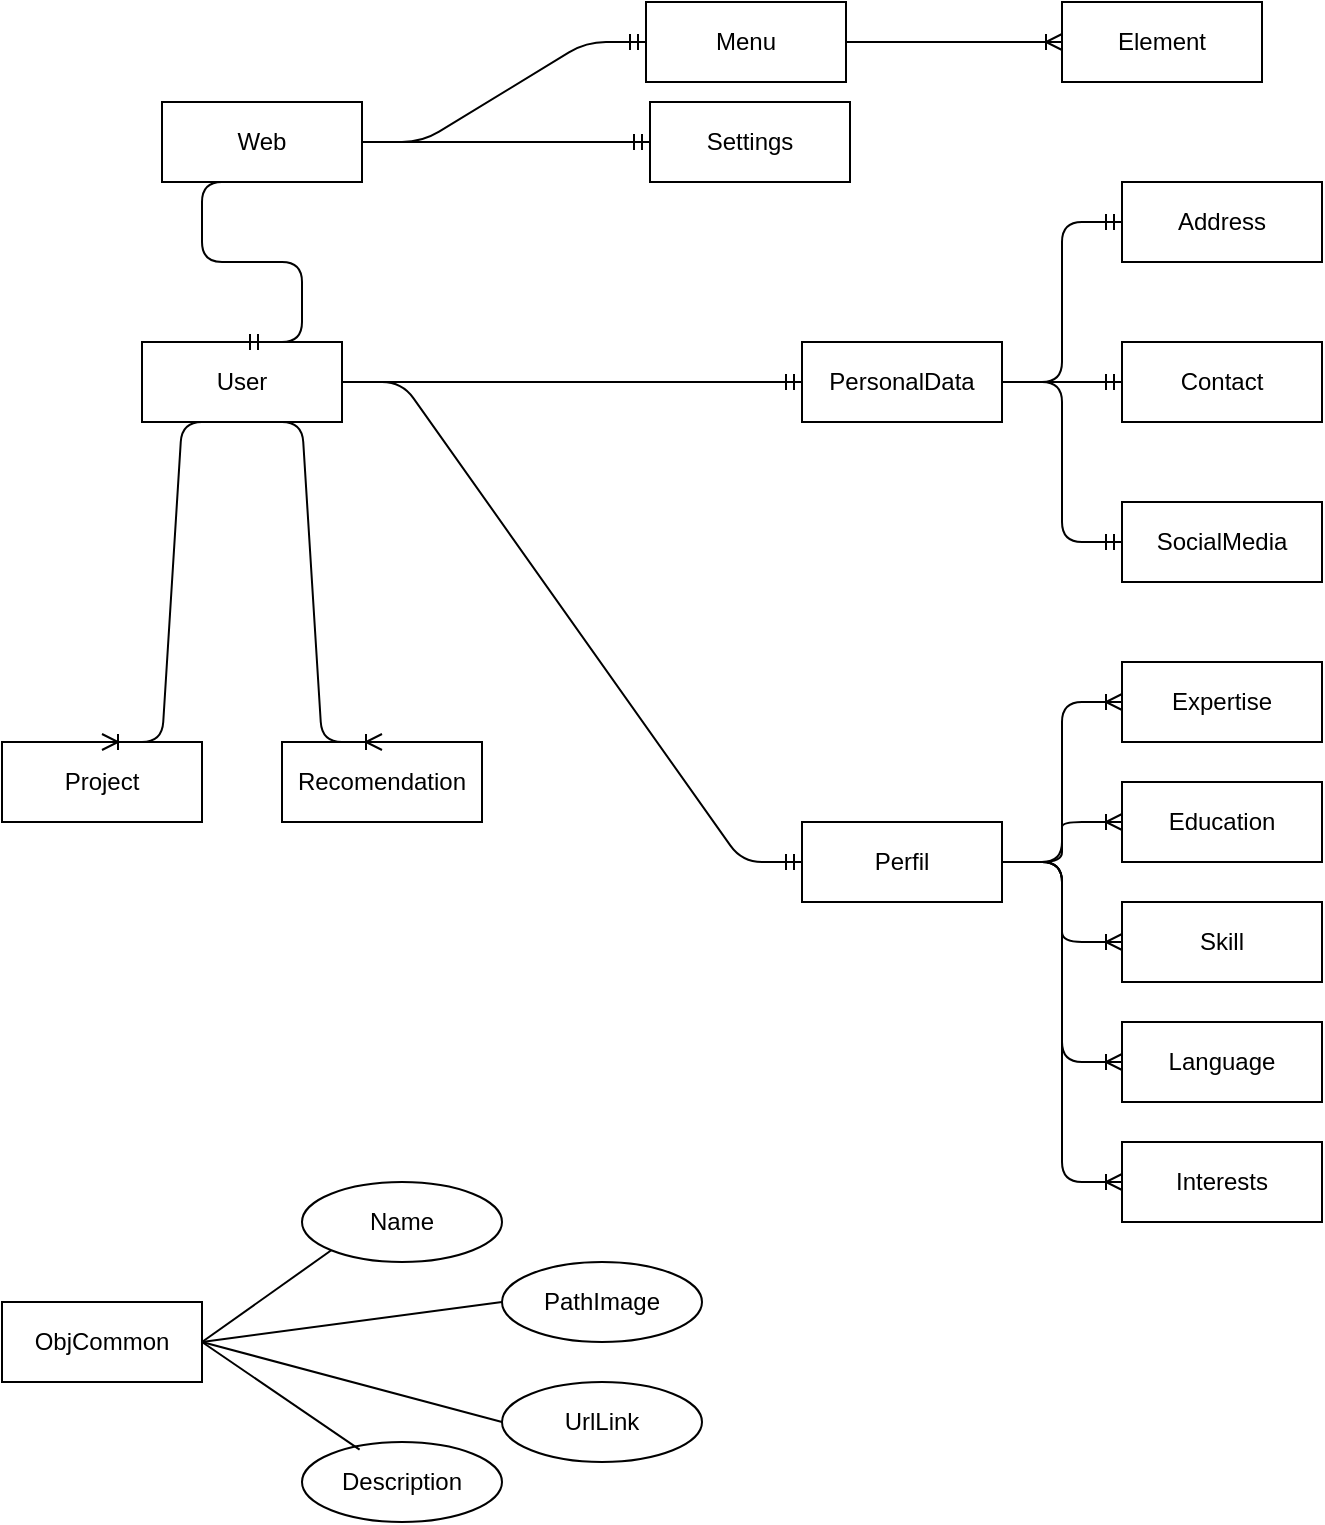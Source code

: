 <mxfile>
    <diagram id="g7HOO1qCXcZUXwY13VXM" name="Model DB">
        <mxGraphModel dx="1168" dy="863" grid="1" gridSize="10" guides="1" tooltips="1" connect="1" arrows="1" fold="1" page="1" pageScale="1" pageWidth="827" pageHeight="1169" math="0" shadow="0">
            <root>
                <mxCell id="0"/>
                <mxCell id="1" parent="0"/>
                <mxCell id="2" value="Web" style="whiteSpace=wrap;html=1;align=center;" parent="1" vertex="1">
                    <mxGeometry x="120" y="120" width="100" height="40" as="geometry"/>
                </mxCell>
                <mxCell id="16" value="Settings" style="whiteSpace=wrap;html=1;align=center;" parent="1" vertex="1">
                    <mxGeometry x="364" y="120" width="100" height="40" as="geometry"/>
                </mxCell>
                <mxCell id="17" value="" style="edgeStyle=entityRelationEdgeStyle;fontSize=12;html=1;endArrow=ERmandOne;exitX=1;exitY=0.5;exitDx=0;exitDy=0;" parent="1" source="2" target="16" edge="1">
                    <mxGeometry width="100" height="100" relative="1" as="geometry">
                        <mxPoint x="360" y="490" as="sourcePoint"/>
                        <mxPoint x="460" y="390" as="targetPoint"/>
                    </mxGeometry>
                </mxCell>
                <mxCell id="18" value="User" style="whiteSpace=wrap;html=1;align=center;" parent="1" vertex="1">
                    <mxGeometry x="110" y="240" width="100" height="40" as="geometry"/>
                </mxCell>
                <mxCell id="19" value="" style="edgeStyle=entityRelationEdgeStyle;fontSize=12;html=1;endArrow=ERmandOne;exitX=0.5;exitY=1;exitDx=0;exitDy=0;entryX=0.5;entryY=0;entryDx=0;entryDy=0;" parent="1" source="2" target="18" edge="1">
                    <mxGeometry width="100" height="100" relative="1" as="geometry">
                        <mxPoint x="230" y="150" as="sourcePoint"/>
                        <mxPoint x="490" y="150" as="targetPoint"/>
                    </mxGeometry>
                </mxCell>
                <mxCell id="20" value="Expertise" style="whiteSpace=wrap;html=1;align=center;" parent="1" vertex="1">
                    <mxGeometry x="600" y="400" width="100" height="40" as="geometry"/>
                </mxCell>
                <mxCell id="21" value="Education" style="whiteSpace=wrap;html=1;align=center;" parent="1" vertex="1">
                    <mxGeometry x="600" y="460" width="100" height="40" as="geometry"/>
                </mxCell>
                <mxCell id="22" value="Skill" style="whiteSpace=wrap;html=1;align=center;" parent="1" vertex="1">
                    <mxGeometry x="600" y="520" width="100" height="40" as="geometry"/>
                </mxCell>
                <mxCell id="23" value="Language" style="whiteSpace=wrap;html=1;align=center;" parent="1" vertex="1">
                    <mxGeometry x="600" y="580" width="100" height="40" as="geometry"/>
                </mxCell>
                <mxCell id="24" value="Interests" style="whiteSpace=wrap;html=1;align=center;" parent="1" vertex="1">
                    <mxGeometry x="600" y="640" width="100" height="40" as="geometry"/>
                </mxCell>
                <mxCell id="25" value="Project" style="whiteSpace=wrap;html=1;align=center;" parent="1" vertex="1">
                    <mxGeometry x="40" y="440" width="100" height="40" as="geometry"/>
                </mxCell>
                <mxCell id="26" value="Recomendation" style="whiteSpace=wrap;html=1;align=center;" parent="1" vertex="1">
                    <mxGeometry x="180" y="440" width="100" height="40" as="geometry"/>
                </mxCell>
                <mxCell id="27" value="Address" style="whiteSpace=wrap;html=1;align=center;" parent="1" vertex="1">
                    <mxGeometry x="600" y="160" width="100" height="40" as="geometry"/>
                </mxCell>
                <mxCell id="28" value="Contact" style="whiteSpace=wrap;html=1;align=center;" parent="1" vertex="1">
                    <mxGeometry x="600" y="240" width="100" height="40" as="geometry"/>
                </mxCell>
                <mxCell id="29" value="SocialMedia" style="whiteSpace=wrap;html=1;align=center;" parent="1" vertex="1">
                    <mxGeometry x="600" y="320" width="100" height="40" as="geometry"/>
                </mxCell>
                <mxCell id="30" value="PersonalData" style="whiteSpace=wrap;html=1;align=center;" parent="1" vertex="1">
                    <mxGeometry x="440" y="240" width="100" height="40" as="geometry"/>
                </mxCell>
                <mxCell id="31" value="" style="edgeStyle=entityRelationEdgeStyle;fontSize=12;html=1;endArrow=ERmandOne;exitX=1;exitY=0.5;exitDx=0;exitDy=0;entryX=0;entryY=0.5;entryDx=0;entryDy=0;" parent="1" source="30" target="27" edge="1">
                    <mxGeometry width="100" height="100" relative="1" as="geometry">
                        <mxPoint x="190" y="150" as="sourcePoint"/>
                        <mxPoint x="334" y="150" as="targetPoint"/>
                    </mxGeometry>
                </mxCell>
                <mxCell id="32" value="" style="edgeStyle=entityRelationEdgeStyle;fontSize=12;html=1;endArrow=ERmandOne;exitX=1;exitY=0.5;exitDx=0;exitDy=0;" parent="1" source="30" target="28" edge="1">
                    <mxGeometry width="100" height="100" relative="1" as="geometry">
                        <mxPoint x="550" y="270" as="sourcePoint"/>
                        <mxPoint x="610" y="190" as="targetPoint"/>
                    </mxGeometry>
                </mxCell>
                <mxCell id="33" value="" style="edgeStyle=entityRelationEdgeStyle;fontSize=12;html=1;endArrow=ERmandOne;exitX=1;exitY=0.5;exitDx=0;exitDy=0;entryX=0;entryY=0.5;entryDx=0;entryDy=0;" parent="1" source="30" target="29" edge="1">
                    <mxGeometry width="100" height="100" relative="1" as="geometry">
                        <mxPoint x="550" y="270" as="sourcePoint"/>
                        <mxPoint x="610" y="270" as="targetPoint"/>
                    </mxGeometry>
                </mxCell>
                <mxCell id="aIPjC3qV4bx4-dY8m5Lg-33" value="" style="edgeStyle=entityRelationEdgeStyle;fontSize=12;html=1;endArrow=ERmandOne;exitX=1;exitY=0.5;exitDx=0;exitDy=0;entryX=0;entryY=0.5;entryDx=0;entryDy=0;" parent="1" source="18" target="30" edge="1">
                    <mxGeometry width="100" height="100" relative="1" as="geometry">
                        <mxPoint x="230" y="150" as="sourcePoint"/>
                        <mxPoint x="374" y="150" as="targetPoint"/>
                    </mxGeometry>
                </mxCell>
                <mxCell id="34" value="Perfil" style="whiteSpace=wrap;html=1;align=center;" vertex="1" parent="1">
                    <mxGeometry x="440" y="480" width="100" height="40" as="geometry"/>
                </mxCell>
                <mxCell id="36" value="" style="edgeStyle=entityRelationEdgeStyle;fontSize=12;html=1;endArrow=ERmandOne;entryX=0;entryY=0.5;entryDx=0;entryDy=0;exitX=1;exitY=0.5;exitDx=0;exitDy=0;" edge="1" parent="1" source="18" target="34">
                    <mxGeometry width="100" height="100" relative="1" as="geometry">
                        <mxPoint x="220" y="260" as="sourcePoint"/>
                        <mxPoint x="450" y="270" as="targetPoint"/>
                    </mxGeometry>
                </mxCell>
                <mxCell id="37" value="" style="edgeStyle=entityRelationEdgeStyle;fontSize=12;html=1;endArrow=ERoneToMany;entryX=0;entryY=0.5;entryDx=0;entryDy=0;exitX=1;exitY=0.5;exitDx=0;exitDy=0;" edge="1" parent="1" source="34" target="20">
                    <mxGeometry width="100" height="100" relative="1" as="geometry">
                        <mxPoint x="360" y="490" as="sourcePoint"/>
                        <mxPoint x="460" y="390" as="targetPoint"/>
                    </mxGeometry>
                </mxCell>
                <mxCell id="39" value="" style="edgeStyle=entityRelationEdgeStyle;fontSize=12;html=1;endArrow=ERoneToMany;entryX=0;entryY=0.5;entryDx=0;entryDy=0;exitX=1;exitY=0.5;exitDx=0;exitDy=0;" edge="1" parent="1" source="34" target="21">
                    <mxGeometry width="100" height="100" relative="1" as="geometry">
                        <mxPoint x="550" y="510" as="sourcePoint"/>
                        <mxPoint x="610" y="430" as="targetPoint"/>
                    </mxGeometry>
                </mxCell>
                <mxCell id="40" value="" style="edgeStyle=entityRelationEdgeStyle;fontSize=12;html=1;endArrow=ERoneToMany;" edge="1" parent="1" target="22">
                    <mxGeometry width="100" height="100" relative="1" as="geometry">
                        <mxPoint x="540" y="500" as="sourcePoint"/>
                        <mxPoint x="620" y="440" as="targetPoint"/>
                    </mxGeometry>
                </mxCell>
                <mxCell id="41" value="" style="edgeStyle=entityRelationEdgeStyle;fontSize=12;html=1;endArrow=ERoneToMany;entryX=0;entryY=0.5;entryDx=0;entryDy=0;exitX=1;exitY=0.5;exitDx=0;exitDy=0;" edge="1" parent="1" source="34" target="23">
                    <mxGeometry width="100" height="100" relative="1" as="geometry">
                        <mxPoint x="570" y="530" as="sourcePoint"/>
                        <mxPoint x="630" y="450" as="targetPoint"/>
                    </mxGeometry>
                </mxCell>
                <mxCell id="42" value="" style="edgeStyle=entityRelationEdgeStyle;fontSize=12;html=1;endArrow=ERoneToMany;entryX=0;entryY=0.5;entryDx=0;entryDy=0;exitX=1;exitY=0.5;exitDx=0;exitDy=0;" edge="1" parent="1" source="34" target="24">
                    <mxGeometry width="100" height="100" relative="1" as="geometry">
                        <mxPoint x="580" y="540" as="sourcePoint"/>
                        <mxPoint x="640" y="460" as="targetPoint"/>
                    </mxGeometry>
                </mxCell>
                <mxCell id="Z_mjOcKC-vPdairBSUUg-42" value="" style="edgeStyle=entityRelationEdgeStyle;fontSize=12;html=1;endArrow=ERoneToMany;entryX=0.5;entryY=0;entryDx=0;entryDy=0;exitX=0.5;exitY=1;exitDx=0;exitDy=0;" edge="1" parent="1" source="18" target="26">
                    <mxGeometry width="100" height="100" relative="1" as="geometry">
                        <mxPoint x="210" y="590" as="sourcePoint"/>
                        <mxPoint x="270" y="510" as="targetPoint"/>
                    </mxGeometry>
                </mxCell>
                <mxCell id="Z_mjOcKC-vPdairBSUUg-43" value="" style="edgeStyle=entityRelationEdgeStyle;fontSize=12;html=1;endArrow=ERoneToMany;entryX=0.5;entryY=0;entryDx=0;entryDy=0;exitX=0.5;exitY=1;exitDx=0;exitDy=0;" edge="1" parent="1" source="18" target="25">
                    <mxGeometry width="100" height="100" relative="1" as="geometry">
                        <mxPoint x="170" y="290" as="sourcePoint"/>
                        <mxPoint x="260" y="450" as="targetPoint"/>
                    </mxGeometry>
                </mxCell>
                <mxCell id="-lPx0DzN-y4wpEep7xz5-42" value="ObjCommon" style="whiteSpace=wrap;html=1;align=center;" vertex="1" parent="1">
                    <mxGeometry x="40" y="720" width="100" height="40" as="geometry"/>
                </mxCell>
                <mxCell id="-lPx0DzN-y4wpEep7xz5-43" value="Name" style="ellipse;whiteSpace=wrap;html=1;align=center;" vertex="1" parent="1">
                    <mxGeometry x="190" y="660" width="100" height="40" as="geometry"/>
                </mxCell>
                <mxCell id="-lPx0DzN-y4wpEep7xz5-44" value="" style="endArrow=none;html=1;rounded=0;entryX=0;entryY=1;entryDx=0;entryDy=0;exitX=1;exitY=0.5;exitDx=0;exitDy=0;" edge="1" parent="1" source="-lPx0DzN-y4wpEep7xz5-42" target="-lPx0DzN-y4wpEep7xz5-43">
                    <mxGeometry relative="1" as="geometry">
                        <mxPoint x="140" y="740" as="sourcePoint"/>
                        <mxPoint x="470" y="940" as="targetPoint"/>
                    </mxGeometry>
                </mxCell>
                <mxCell id="-lPx0DzN-y4wpEep7xz5-45" value="PathImage" style="ellipse;whiteSpace=wrap;html=1;align=center;" vertex="1" parent="1">
                    <mxGeometry x="290" y="700" width="100" height="40" as="geometry"/>
                </mxCell>
                <mxCell id="-lPx0DzN-y4wpEep7xz5-46" value="" style="endArrow=none;html=1;rounded=0;entryX=0;entryY=0.5;entryDx=0;entryDy=0;exitX=1;exitY=0.5;exitDx=0;exitDy=0;" edge="1" parent="1" source="-lPx0DzN-y4wpEep7xz5-42" target="-lPx0DzN-y4wpEep7xz5-45">
                    <mxGeometry relative="1" as="geometry">
                        <mxPoint x="140" y="740" as="sourcePoint"/>
                        <mxPoint x="480" y="960" as="targetPoint"/>
                    </mxGeometry>
                </mxCell>
                <mxCell id="-lPx0DzN-y4wpEep7xz5-47" value="UrlLink" style="ellipse;whiteSpace=wrap;html=1;align=center;" vertex="1" parent="1">
                    <mxGeometry x="290" y="760" width="100" height="40" as="geometry"/>
                </mxCell>
                <mxCell id="-lPx0DzN-y4wpEep7xz5-48" value="" style="endArrow=none;html=1;rounded=0;entryX=0;entryY=0.5;entryDx=0;entryDy=0;exitX=1;exitY=0.5;exitDx=0;exitDy=0;" edge="1" parent="1" source="-lPx0DzN-y4wpEep7xz5-42" target="-lPx0DzN-y4wpEep7xz5-47">
                    <mxGeometry relative="1" as="geometry">
                        <mxPoint x="140" y="740" as="sourcePoint"/>
                        <mxPoint x="490" y="1020" as="targetPoint"/>
                    </mxGeometry>
                </mxCell>
                <mxCell id="-lPx0DzN-y4wpEep7xz5-49" value="Description" style="ellipse;whiteSpace=wrap;html=1;align=center;" vertex="1" parent="1">
                    <mxGeometry x="190" y="790" width="100" height="40" as="geometry"/>
                </mxCell>
                <mxCell id="-lPx0DzN-y4wpEep7xz5-50" value="" style="endArrow=none;html=1;rounded=0;entryX=0.288;entryY=0.095;entryDx=0;entryDy=0;exitX=1;exitY=0.5;exitDx=0;exitDy=0;entryPerimeter=0;" edge="1" parent="1" source="-lPx0DzN-y4wpEep7xz5-42" target="-lPx0DzN-y4wpEep7xz5-49">
                    <mxGeometry relative="1" as="geometry">
                        <mxPoint x="140" y="740" as="sourcePoint"/>
                        <mxPoint x="420" y="1060" as="targetPoint"/>
                    </mxGeometry>
                </mxCell>
                <mxCell id="0DJw9GHYA9k9fsEaqiNC-42" value="Menu" style="whiteSpace=wrap;html=1;align=center;" vertex="1" parent="1">
                    <mxGeometry x="362" y="70" width="100" height="40" as="geometry"/>
                </mxCell>
                <mxCell id="0DJw9GHYA9k9fsEaqiNC-43" value="" style="edgeStyle=entityRelationEdgeStyle;fontSize=12;html=1;endArrow=ERmandOne;exitX=1;exitY=0.5;exitDx=0;exitDy=0;" edge="1" parent="1" target="0DJw9GHYA9k9fsEaqiNC-42" source="2">
                    <mxGeometry width="100" height="100" relative="1" as="geometry">
                        <mxPoint x="218" y="90" as="sourcePoint"/>
                        <mxPoint x="458" y="340" as="targetPoint"/>
                    </mxGeometry>
                </mxCell>
                <mxCell id="0DJw9GHYA9k9fsEaqiNC-44" value="Element" style="whiteSpace=wrap;html=1;align=center;" vertex="1" parent="1">
                    <mxGeometry x="570" y="70" width="100" height="40" as="geometry"/>
                </mxCell>
                <mxCell id="0DJw9GHYA9k9fsEaqiNC-45" value="" style="edgeStyle=entityRelationEdgeStyle;fontSize=12;html=1;endArrow=ERoneToMany;entryX=0;entryY=0.5;entryDx=0;entryDy=0;exitX=1;exitY=0.5;exitDx=0;exitDy=0;" edge="1" parent="1" target="0DJw9GHYA9k9fsEaqiNC-44" source="0DJw9GHYA9k9fsEaqiNC-42">
                    <mxGeometry width="100" height="100" relative="1" as="geometry">
                        <mxPoint x="520" y="180" as="sourcePoint"/>
                        <mxPoint x="440" y="70" as="targetPoint"/>
                    </mxGeometry>
                </mxCell>
            </root>
        </mxGraphModel>
    </diagram>
    <diagram id="k8ibLrAltQ-k-8B2CKRI" name="PersonalData">
        <mxGraphModel dx="1168" dy="863" grid="1" gridSize="10" guides="1" tooltips="1" connect="1" arrows="1" fold="1" page="1" pageScale="1" pageWidth="827" pageHeight="1169" math="0" shadow="0">
            <root>
                <mxCell id="oWYENV9Tg8r2bvJdzdvz-0"/>
                <mxCell id="oWYENV9Tg8r2bvJdzdvz-1" parent="oWYENV9Tg8r2bvJdzdvz-0"/>
                <mxCell id="oWYENV9Tg8r2bvJdzdvz-2" value="Address" style="whiteSpace=wrap;html=1;align=center;" parent="oWYENV9Tg8r2bvJdzdvz-1" vertex="1">
                    <mxGeometry x="440" y="160" width="100" height="40" as="geometry"/>
                </mxCell>
                <mxCell id="oWYENV9Tg8r2bvJdzdvz-3" value="Contact" style="whiteSpace=wrap;html=1;align=center;" parent="oWYENV9Tg8r2bvJdzdvz-1" vertex="1">
                    <mxGeometry x="450" y="360" width="100" height="40" as="geometry"/>
                </mxCell>
                <mxCell id="oWYENV9Tg8r2bvJdzdvz-5" value="PersonalData" style="whiteSpace=wrap;html=1;align=center;" parent="oWYENV9Tg8r2bvJdzdvz-1" vertex="1">
                    <mxGeometry x="210" y="360" width="100" height="40" as="geometry"/>
                </mxCell>
                <mxCell id="oWYENV9Tg8r2bvJdzdvz-6" value="" style="edgeStyle=entityRelationEdgeStyle;fontSize=12;html=1;endArrow=ERmandOne;exitX=1;exitY=0.5;exitDx=0;exitDy=0;entryX=0;entryY=0.5;entryDx=0;entryDy=0;" parent="oWYENV9Tg8r2bvJdzdvz-1" source="oWYENV9Tg8r2bvJdzdvz-5" target="oWYENV9Tg8r2bvJdzdvz-2" edge="1">
                    <mxGeometry width="100" height="100" relative="1" as="geometry">
                        <mxPoint x="-40" y="230" as="sourcePoint"/>
                        <mxPoint x="104" y="230" as="targetPoint"/>
                    </mxGeometry>
                </mxCell>
                <mxCell id="oWYENV9Tg8r2bvJdzdvz-7" value="" style="edgeStyle=entityRelationEdgeStyle;fontSize=12;html=1;endArrow=ERmandOne;exitX=1;exitY=0.5;exitDx=0;exitDy=0;" parent="oWYENV9Tg8r2bvJdzdvz-1" source="oWYENV9Tg8r2bvJdzdvz-5" target="oWYENV9Tg8r2bvJdzdvz-3" edge="1">
                    <mxGeometry width="100" height="100" relative="1" as="geometry">
                        <mxPoint x="320" y="350" as="sourcePoint"/>
                        <mxPoint x="380" y="270" as="targetPoint"/>
                    </mxGeometry>
                </mxCell>
                <mxCell id="oWYENV9Tg8r2bvJdzdvz-8" value="" style="edgeStyle=entityRelationEdgeStyle;fontSize=12;html=1;endArrow=ERmandOne;exitX=1;exitY=0.5;exitDx=0;exitDy=0;entryX=0;entryY=0.5;entryDx=0;entryDy=0;" parent="oWYENV9Tg8r2bvJdzdvz-1" source="oWYENV9Tg8r2bvJdzdvz-5" target="zUDbnNgpfCXYWed3KHSX-0" edge="1">
                    <mxGeometry width="100" height="100" relative="1" as="geometry">
                        <mxPoint x="320" y="350" as="sourcePoint"/>
                        <mxPoint x="450" y="620" as="targetPoint"/>
                    </mxGeometry>
                </mxCell>
                <mxCell id="oWYENV9Tg8r2bvJdzdvz-9" value="Tel Movil" style="ellipse;whiteSpace=wrap;html=1;align=center;" parent="oWYENV9Tg8r2bvJdzdvz-1" vertex="1">
                    <mxGeometry x="610" y="270" width="100" height="40" as="geometry"/>
                </mxCell>
                <mxCell id="oWYENV9Tg8r2bvJdzdvz-10" value="Tel Home" style="ellipse;whiteSpace=wrap;html=1;align=center;" parent="oWYENV9Tg8r2bvJdzdvz-1" vertex="1">
                    <mxGeometry x="610" y="330" width="100" height="40" as="geometry"/>
                </mxCell>
                <mxCell id="oWYENV9Tg8r2bvJdzdvz-11" value="Email" style="ellipse;whiteSpace=wrap;html=1;align=center;" parent="oWYENV9Tg8r2bvJdzdvz-1" vertex="1">
                    <mxGeometry x="610" y="390" width="100" height="40" as="geometry"/>
                </mxCell>
                <mxCell id="oWYENV9Tg8r2bvJdzdvz-12" value="" style="endArrow=none;html=1;rounded=0;entryX=0;entryY=0.5;entryDx=0;entryDy=0;exitX=1;exitY=0.5;exitDx=0;exitDy=0;" parent="oWYENV9Tg8r2bvJdzdvz-1" source="oWYENV9Tg8r2bvJdzdvz-3" target="oWYENV9Tg8r2bvJdzdvz-9" edge="1">
                    <mxGeometry relative="1" as="geometry">
                        <mxPoint x="380" y="520" as="sourcePoint"/>
                        <mxPoint x="540" y="520" as="targetPoint"/>
                    </mxGeometry>
                </mxCell>
                <mxCell id="oWYENV9Tg8r2bvJdzdvz-13" value="" style="endArrow=none;html=1;rounded=0;entryX=0;entryY=0.5;entryDx=0;entryDy=0;exitX=1;exitY=0.5;exitDx=0;exitDy=0;" parent="oWYENV9Tg8r2bvJdzdvz-1" source="oWYENV9Tg8r2bvJdzdvz-3" target="oWYENV9Tg8r2bvJdzdvz-10" edge="1">
                    <mxGeometry relative="1" as="geometry">
                        <mxPoint x="560" y="390" as="sourcePoint"/>
                        <mxPoint x="620" y="310" as="targetPoint"/>
                    </mxGeometry>
                </mxCell>
                <mxCell id="oWYENV9Tg8r2bvJdzdvz-14" value="" style="endArrow=none;html=1;rounded=0;entryX=0;entryY=0.5;entryDx=0;entryDy=0;exitX=1;exitY=0.5;exitDx=0;exitDy=0;" parent="oWYENV9Tg8r2bvJdzdvz-1" source="oWYENV9Tg8r2bvJdzdvz-3" target="oWYENV9Tg8r2bvJdzdvz-11" edge="1">
                    <mxGeometry relative="1" as="geometry">
                        <mxPoint x="550" y="360" as="sourcePoint"/>
                        <mxPoint x="620" y="370" as="targetPoint"/>
                    </mxGeometry>
                </mxCell>
                <mxCell id="oWYENV9Tg8r2bvJdzdvz-15" value="Website" style="ellipse;whiteSpace=wrap;html=1;align=center;" parent="oWYENV9Tg8r2bvJdzdvz-1" vertex="1">
                    <mxGeometry x="610" y="450" width="100" height="40" as="geometry"/>
                </mxCell>
                <mxCell id="oWYENV9Tg8r2bvJdzdvz-16" value="" style="endArrow=none;html=1;rounded=0;entryX=0;entryY=0.5;entryDx=0;entryDy=0;exitX=1;exitY=0.5;exitDx=0;exitDy=0;" parent="oWYENV9Tg8r2bvJdzdvz-1" source="oWYENV9Tg8r2bvJdzdvz-3" target="oWYENV9Tg8r2bvJdzdvz-15" edge="1">
                    <mxGeometry relative="1" as="geometry">
                        <mxPoint x="560" y="390" as="sourcePoint"/>
                        <mxPoint x="620" y="410" as="targetPoint"/>
                    </mxGeometry>
                </mxCell>
                <mxCell id="oWYENV9Tg8r2bvJdzdvz-17" value="Num" style="ellipse;whiteSpace=wrap;html=1;align=center;" parent="oWYENV9Tg8r2bvJdzdvz-1" vertex="1">
                    <mxGeometry x="490" y="60" width="100" height="40" as="geometry"/>
                </mxCell>
                <mxCell id="oWYENV9Tg8r2bvJdzdvz-18" value="Street" style="ellipse;whiteSpace=wrap;html=1;align=center;" parent="oWYENV9Tg8r2bvJdzdvz-1" vertex="1">
                    <mxGeometry x="370" y="60" width="100" height="40" as="geometry"/>
                </mxCell>
                <mxCell id="oWYENV9Tg8r2bvJdzdvz-19" value="Town" style="ellipse;whiteSpace=wrap;html=1;align=center;" parent="oWYENV9Tg8r2bvJdzdvz-1" vertex="1">
                    <mxGeometry x="610" y="80" width="100" height="40" as="geometry"/>
                </mxCell>
                <mxCell id="oWYENV9Tg8r2bvJdzdvz-20" value="City" style="ellipse;whiteSpace=wrap;html=1;align=center;" parent="oWYENV9Tg8r2bvJdzdvz-1" vertex="1">
                    <mxGeometry x="640" y="140" width="100" height="40" as="geometry"/>
                </mxCell>
                <mxCell id="oWYENV9Tg8r2bvJdzdvz-21" value="" style="endArrow=none;html=1;rounded=0;entryX=0.5;entryY=1;entryDx=0;entryDy=0;exitX=0.5;exitY=0;exitDx=0;exitDy=0;" parent="oWYENV9Tg8r2bvJdzdvz-1" source="oWYENV9Tg8r2bvJdzdvz-2" target="oWYENV9Tg8r2bvJdzdvz-18" edge="1">
                    <mxGeometry relative="1" as="geometry">
                        <mxPoint x="560" y="390" as="sourcePoint"/>
                        <mxPoint x="620" y="300" as="targetPoint"/>
                    </mxGeometry>
                </mxCell>
                <mxCell id="oWYENV9Tg8r2bvJdzdvz-22" value="" style="endArrow=none;html=1;rounded=0;entryX=0.38;entryY=1.065;entryDx=0;entryDy=0;entryPerimeter=0;exitX=0.5;exitY=0;exitDx=0;exitDy=0;" parent="oWYENV9Tg8r2bvJdzdvz-1" source="oWYENV9Tg8r2bvJdzdvz-2" target="oWYENV9Tg8r2bvJdzdvz-17" edge="1">
                    <mxGeometry relative="1" as="geometry">
                        <mxPoint x="490" y="160" as="sourcePoint"/>
                        <mxPoint x="430" y="90" as="targetPoint"/>
                    </mxGeometry>
                </mxCell>
                <mxCell id="oWYENV9Tg8r2bvJdzdvz-23" value="" style="endArrow=none;html=1;rounded=0;entryX=0;entryY=1;entryDx=0;entryDy=0;exitX=1;exitY=0.5;exitDx=0;exitDy=0;" parent="oWYENV9Tg8r2bvJdzdvz-1" source="oWYENV9Tg8r2bvJdzdvz-2" target="oWYENV9Tg8r2bvJdzdvz-19" edge="1">
                    <mxGeometry relative="1" as="geometry">
                        <mxPoint x="510" y="170" as="sourcePoint"/>
                        <mxPoint x="538" y="92.6" as="targetPoint"/>
                    </mxGeometry>
                </mxCell>
                <mxCell id="oWYENV9Tg8r2bvJdzdvz-25" value="" style="endArrow=none;html=1;rounded=0;entryX=0;entryY=0.5;entryDx=0;entryDy=0;exitX=1;exitY=0.5;exitDx=0;exitDy=0;" parent="oWYENV9Tg8r2bvJdzdvz-1" source="oWYENV9Tg8r2bvJdzdvz-2" target="oWYENV9Tg8r2bvJdzdvz-20" edge="1">
                    <mxGeometry relative="1" as="geometry">
                        <mxPoint x="550" y="190" as="sourcePoint"/>
                        <mxPoint x="634.645" y="104.142" as="targetPoint"/>
                    </mxGeometry>
                </mxCell>
                <mxCell id="oWYENV9Tg8r2bvJdzdvz-26" value="PostalCode" style="ellipse;whiteSpace=wrap;html=1;align=center;" parent="oWYENV9Tg8r2bvJdzdvz-1" vertex="1">
                    <mxGeometry x="480" y="220" width="100" height="40" as="geometry"/>
                </mxCell>
                <mxCell id="oWYENV9Tg8r2bvJdzdvz-27" value="" style="endArrow=none;html=1;rounded=0;entryX=0.5;entryY=0;entryDx=0;entryDy=0;exitX=0.5;exitY=1;exitDx=0;exitDy=0;" parent="oWYENV9Tg8r2bvJdzdvz-1" source="oWYENV9Tg8r2bvJdzdvz-2" target="oWYENV9Tg8r2bvJdzdvz-26" edge="1">
                    <mxGeometry relative="1" as="geometry">
                        <mxPoint x="540" y="180" as="sourcePoint"/>
                        <mxPoint x="650" y="150" as="targetPoint"/>
                    </mxGeometry>
                </mxCell>
                <mxCell id="oWYENV9Tg8r2bvJdzdvz-28" value="Country" style="ellipse;whiteSpace=wrap;html=1;align=center;" parent="oWYENV9Tg8r2bvJdzdvz-1" vertex="1">
                    <mxGeometry x="600" y="200" width="100" height="40" as="geometry"/>
                </mxCell>
                <mxCell id="oWYENV9Tg8r2bvJdzdvz-29" value="" style="endArrow=none;html=1;rounded=0;entryX=0;entryY=0.5;entryDx=0;entryDy=0;exitX=1;exitY=0.5;exitDx=0;exitDy=0;" parent="oWYENV9Tg8r2bvJdzdvz-1" source="oWYENV9Tg8r2bvJdzdvz-2" target="oWYENV9Tg8r2bvJdzdvz-28" edge="1">
                    <mxGeometry relative="1" as="geometry">
                        <mxPoint x="550" y="190" as="sourcePoint"/>
                        <mxPoint x="650" y="150" as="targetPoint"/>
                    </mxGeometry>
                </mxCell>
                <mxCell id="oWYENV9Tg8r2bvJdzdvz-36" value="Name" style="ellipse;whiteSpace=wrap;html=1;align=center;" parent="oWYENV9Tg8r2bvJdzdvz-1" vertex="1">
                    <mxGeometry x="190" y="220" width="100" height="40" as="geometry"/>
                </mxCell>
                <mxCell id="oWYENV9Tg8r2bvJdzdvz-37" value="Nick" style="ellipse;whiteSpace=wrap;html=1;align=center;" parent="oWYENV9Tg8r2bvJdzdvz-1" vertex="1">
                    <mxGeometry x="90" y="260" width="100" height="40" as="geometry"/>
                </mxCell>
                <mxCell id="oWYENV9Tg8r2bvJdzdvz-38" value="Birthday" style="ellipse;whiteSpace=wrap;html=1;align=center;" parent="oWYENV9Tg8r2bvJdzdvz-1" vertex="1">
                    <mxGeometry x="50" y="320" width="100" height="40" as="geometry"/>
                </mxCell>
                <mxCell id="oWYENV9Tg8r2bvJdzdvz-39" value="Gender" style="ellipse;whiteSpace=wrap;html=1;align=center;" parent="oWYENV9Tg8r2bvJdzdvz-1" vertex="1">
                    <mxGeometry x="40" y="380" width="100" height="40" as="geometry"/>
                </mxCell>
                <mxCell id="Z5wMpckDcFX4RjHbDoP_-0" value="Nationality" style="ellipse;whiteSpace=wrap;html=1;align=center;" parent="oWYENV9Tg8r2bvJdzdvz-1" vertex="1">
                    <mxGeometry x="50" y="440" width="100" height="40" as="geometry"/>
                </mxCell>
                <mxCell id="Z5wMpckDcFX4RjHbDoP_-1" value="" style="endArrow=none;html=1;rounded=0;entryX=0.5;entryY=1;entryDx=0;entryDy=0;exitX=0.5;exitY=0;exitDx=0;exitDy=0;" parent="oWYENV9Tg8r2bvJdzdvz-1" source="oWYENV9Tg8r2bvJdzdvz-5" target="oWYENV9Tg8r2bvJdzdvz-36" edge="1">
                    <mxGeometry relative="1" as="geometry">
                        <mxPoint x="500" y="170" as="sourcePoint"/>
                        <mxPoint x="430" y="110" as="targetPoint"/>
                    </mxGeometry>
                </mxCell>
                <mxCell id="Z5wMpckDcFX4RjHbDoP_-2" value="PathImage" style="ellipse;whiteSpace=wrap;html=1;align=center;" parent="oWYENV9Tg8r2bvJdzdvz-1" vertex="1">
                    <mxGeometry x="120" y="490" width="100" height="40" as="geometry"/>
                </mxCell>
                <mxCell id="Z5wMpckDcFX4RjHbDoP_-3" value="" style="endArrow=none;html=1;rounded=0;entryX=0.96;entryY=0.725;entryDx=0;entryDy=0;exitX=0.25;exitY=0;exitDx=0;exitDy=0;entryPerimeter=0;" parent="oWYENV9Tg8r2bvJdzdvz-1" source="oWYENV9Tg8r2bvJdzdvz-5" target="oWYENV9Tg8r2bvJdzdvz-37" edge="1">
                    <mxGeometry relative="1" as="geometry">
                        <mxPoint x="270" y="370" as="sourcePoint"/>
                        <mxPoint x="250" y="270" as="targetPoint"/>
                    </mxGeometry>
                </mxCell>
                <mxCell id="Z5wMpckDcFX4RjHbDoP_-4" value="" style="endArrow=none;html=1;rounded=0;entryX=1;entryY=0.5;entryDx=0;entryDy=0;exitX=0;exitY=0.5;exitDx=0;exitDy=0;" parent="oWYENV9Tg8r2bvJdzdvz-1" source="oWYENV9Tg8r2bvJdzdvz-5" target="oWYENV9Tg8r2bvJdzdvz-38" edge="1">
                    <mxGeometry relative="1" as="geometry">
                        <mxPoint x="245" y="370" as="sourcePoint"/>
                        <mxPoint x="196" y="299" as="targetPoint"/>
                    </mxGeometry>
                </mxCell>
                <mxCell id="Z5wMpckDcFX4RjHbDoP_-5" value="" style="endArrow=none;html=1;rounded=0;entryX=1;entryY=0.5;entryDx=0;entryDy=0;exitX=0;exitY=0.5;exitDx=0;exitDy=0;" parent="oWYENV9Tg8r2bvJdzdvz-1" source="oWYENV9Tg8r2bvJdzdvz-5" target="oWYENV9Tg8r2bvJdzdvz-39" edge="1">
                    <mxGeometry relative="1" as="geometry">
                        <mxPoint x="220" y="390" as="sourcePoint"/>
                        <mxPoint x="160" y="350" as="targetPoint"/>
                    </mxGeometry>
                </mxCell>
                <mxCell id="Z5wMpckDcFX4RjHbDoP_-6" value="" style="endArrow=none;html=1;rounded=0;exitX=0;exitY=0.5;exitDx=0;exitDy=0;entryX=1;entryY=0.5;entryDx=0;entryDy=0;" parent="oWYENV9Tg8r2bvJdzdvz-1" source="oWYENV9Tg8r2bvJdzdvz-5" target="Z5wMpckDcFX4RjHbDoP_-0" edge="1">
                    <mxGeometry relative="1" as="geometry">
                        <mxPoint x="220" y="390" as="sourcePoint"/>
                        <mxPoint x="150" y="450" as="targetPoint"/>
                    </mxGeometry>
                </mxCell>
                <mxCell id="Z5wMpckDcFX4RjHbDoP_-7" value="" style="endArrow=none;html=1;rounded=0;exitX=0.5;exitY=1;exitDx=0;exitDy=0;entryX=0.5;entryY=0;entryDx=0;entryDy=0;" parent="oWYENV9Tg8r2bvJdzdvz-1" source="oWYENV9Tg8r2bvJdzdvz-5" target="Z5wMpckDcFX4RjHbDoP_-2" edge="1">
                    <mxGeometry relative="1" as="geometry">
                        <mxPoint x="220" y="390" as="sourcePoint"/>
                        <mxPoint x="160" y="470" as="targetPoint"/>
                    </mxGeometry>
                </mxCell>
                <mxCell id="Z5wMpckDcFX4RjHbDoP_-8" value="Description" style="ellipse;whiteSpace=wrap;html=1;align=center;" parent="oWYENV9Tg8r2bvJdzdvz-1" vertex="1">
                    <mxGeometry x="240" y="490" width="100" height="40" as="geometry"/>
                </mxCell>
                <mxCell id="Z5wMpckDcFX4RjHbDoP_-9" value="" style="endArrow=none;html=1;rounded=0;exitX=0.5;exitY=1;exitDx=0;exitDy=0;entryX=0.5;entryY=0;entryDx=0;entryDy=0;" parent="oWYENV9Tg8r2bvJdzdvz-1" source="oWYENV9Tg8r2bvJdzdvz-5" target="Z5wMpckDcFX4RjHbDoP_-8" edge="1">
                    <mxGeometry relative="1" as="geometry">
                        <mxPoint x="270" y="410" as="sourcePoint"/>
                        <mxPoint x="180" y="500" as="targetPoint"/>
                    </mxGeometry>
                </mxCell>
                <mxCell id="zUDbnNgpfCXYWed3KHSX-0" value="SocialMedia" style="whiteSpace=wrap;html=1;align=center;" vertex="1" parent="oWYENV9Tg8r2bvJdzdvz-1">
                    <mxGeometry x="460" y="600" width="100" height="40" as="geometry"/>
                </mxCell>
                <mxCell id="zUDbnNgpfCXYWed3KHSX-1" value="Name" style="ellipse;whiteSpace=wrap;html=1;align=center;" vertex="1" parent="oWYENV9Tg8r2bvJdzdvz-1">
                    <mxGeometry x="610" y="540" width="100" height="40" as="geometry"/>
                </mxCell>
                <mxCell id="zUDbnNgpfCXYWed3KHSX-2" value="" style="endArrow=none;html=1;rounded=0;entryX=0;entryY=1;entryDx=0;entryDy=0;exitX=1;exitY=0.5;exitDx=0;exitDy=0;" edge="1" parent="oWYENV9Tg8r2bvJdzdvz-1" source="zUDbnNgpfCXYWed3KHSX-0" target="zUDbnNgpfCXYWed3KHSX-1">
                    <mxGeometry relative="1" as="geometry">
                        <mxPoint x="560" y="620" as="sourcePoint"/>
                        <mxPoint x="890" y="820" as="targetPoint"/>
                    </mxGeometry>
                </mxCell>
                <mxCell id="zUDbnNgpfCXYWed3KHSX-3" value="PathImage" style="ellipse;whiteSpace=wrap;html=1;align=center;" vertex="1" parent="oWYENV9Tg8r2bvJdzdvz-1">
                    <mxGeometry x="710" y="580" width="100" height="40" as="geometry"/>
                </mxCell>
                <mxCell id="zUDbnNgpfCXYWed3KHSX-4" value="" style="endArrow=none;html=1;rounded=0;entryX=0;entryY=0.5;entryDx=0;entryDy=0;exitX=1;exitY=0.5;exitDx=0;exitDy=0;" edge="1" parent="oWYENV9Tg8r2bvJdzdvz-1" source="zUDbnNgpfCXYWed3KHSX-0" target="zUDbnNgpfCXYWed3KHSX-3">
                    <mxGeometry relative="1" as="geometry">
                        <mxPoint x="560" y="620" as="sourcePoint"/>
                        <mxPoint x="900" y="840" as="targetPoint"/>
                    </mxGeometry>
                </mxCell>
                <mxCell id="zUDbnNgpfCXYWed3KHSX-5" value="UrlLink" style="ellipse;whiteSpace=wrap;html=1;align=center;" vertex="1" parent="oWYENV9Tg8r2bvJdzdvz-1">
                    <mxGeometry x="710" y="640" width="100" height="40" as="geometry"/>
                </mxCell>
                <mxCell id="zUDbnNgpfCXYWed3KHSX-6" value="" style="endArrow=none;html=1;rounded=0;entryX=0;entryY=0.5;entryDx=0;entryDy=0;exitX=1;exitY=0.5;exitDx=0;exitDy=0;" edge="1" parent="oWYENV9Tg8r2bvJdzdvz-1" source="zUDbnNgpfCXYWed3KHSX-0" target="zUDbnNgpfCXYWed3KHSX-5">
                    <mxGeometry relative="1" as="geometry">
                        <mxPoint x="560" y="620" as="sourcePoint"/>
                        <mxPoint x="910" y="900" as="targetPoint"/>
                    </mxGeometry>
                </mxCell>
                <mxCell id="zUDbnNgpfCXYWed3KHSX-7" value="Description" style="ellipse;whiteSpace=wrap;html=1;align=center;" vertex="1" parent="oWYENV9Tg8r2bvJdzdvz-1">
                    <mxGeometry x="610" y="670" width="100" height="40" as="geometry"/>
                </mxCell>
                <mxCell id="zUDbnNgpfCXYWed3KHSX-8" value="" style="endArrow=none;html=1;rounded=0;entryX=0.288;entryY=0.095;entryDx=0;entryDy=0;exitX=1;exitY=0.5;exitDx=0;exitDy=0;entryPerimeter=0;" edge="1" parent="oWYENV9Tg8r2bvJdzdvz-1" source="zUDbnNgpfCXYWed3KHSX-0" target="zUDbnNgpfCXYWed3KHSX-7">
                    <mxGeometry relative="1" as="geometry">
                        <mxPoint x="560" y="620" as="sourcePoint"/>
                        <mxPoint x="840" y="940" as="targetPoint"/>
                    </mxGeometry>
                </mxCell>
            </root>
        </mxGraphModel>
    </diagram>
    <diagram id="Iqw3o4aQjAo_rQBHfV2C" name="Perfil">
        <mxGraphModel dx="1168" dy="863" grid="1" gridSize="10" guides="1" tooltips="1" connect="1" arrows="1" fold="1" page="1" pageScale="1" pageWidth="827" pageHeight="1169" math="0" shadow="0">
            <root>
                <mxCell id="UCzvLCnFP5f_nsOMbR4n-0"/>
                <mxCell id="UCzvLCnFP5f_nsOMbR4n-1" parent="UCzvLCnFP5f_nsOMbR4n-0"/>
                <mxCell id="kziObsJmXIVPSFQkQnJI-0" value="Expertise" style="whiteSpace=wrap;html=1;align=center;" vertex="1" parent="UCzvLCnFP5f_nsOMbR4n-1">
                    <mxGeometry x="320" y="80" width="100" height="40" as="geometry"/>
                </mxCell>
                <mxCell id="kziObsJmXIVPSFQkQnJI-1" value="Education" style="whiteSpace=wrap;html=1;align=center;" vertex="1" parent="UCzvLCnFP5f_nsOMbR4n-1">
                    <mxGeometry x="320" y="240" width="100" height="40" as="geometry"/>
                </mxCell>
                <mxCell id="kziObsJmXIVPSFQkQnJI-2" value="Skill" style="whiteSpace=wrap;html=1;align=center;" vertex="1" parent="UCzvLCnFP5f_nsOMbR4n-1">
                    <mxGeometry x="320" y="440" width="100" height="40" as="geometry"/>
                </mxCell>
                <mxCell id="kziObsJmXIVPSFQkQnJI-3" value="Language" style="whiteSpace=wrap;html=1;align=center;" vertex="1" parent="UCzvLCnFP5f_nsOMbR4n-1">
                    <mxGeometry x="320" y="640" width="100" height="40" as="geometry"/>
                </mxCell>
                <mxCell id="kziObsJmXIVPSFQkQnJI-4" value="Interests" style="whiteSpace=wrap;html=1;align=center;" vertex="1" parent="UCzvLCnFP5f_nsOMbR4n-1">
                    <mxGeometry x="320" y="800" width="100" height="40" as="geometry"/>
                </mxCell>
                <mxCell id="kziObsJmXIVPSFQkQnJI-5" value="Perfil" style="whiteSpace=wrap;html=1;align=center;" vertex="1" parent="UCzvLCnFP5f_nsOMbR4n-1">
                    <mxGeometry x="120" y="280" width="100" height="40" as="geometry"/>
                </mxCell>
                <mxCell id="kziObsJmXIVPSFQkQnJI-6" value="" style="edgeStyle=entityRelationEdgeStyle;fontSize=12;html=1;endArrow=ERoneToMany;entryX=0;entryY=0.5;entryDx=0;entryDy=0;exitX=1;exitY=0.5;exitDx=0;exitDy=0;" edge="1" parent="UCzvLCnFP5f_nsOMbR4n-1" source="kziObsJmXIVPSFQkQnJI-5" target="kziObsJmXIVPSFQkQnJI-0">
                    <mxGeometry width="100" height="100" relative="1" as="geometry">
                        <mxPoint x="40" y="290" as="sourcePoint"/>
                        <mxPoint x="140" y="190" as="targetPoint"/>
                    </mxGeometry>
                </mxCell>
                <mxCell id="kziObsJmXIVPSFQkQnJI-7" value="" style="edgeStyle=entityRelationEdgeStyle;fontSize=12;html=1;endArrow=ERoneToMany;entryX=0;entryY=0.5;entryDx=0;entryDy=0;exitX=1;exitY=0.5;exitDx=0;exitDy=0;" edge="1" parent="UCzvLCnFP5f_nsOMbR4n-1" source="kziObsJmXIVPSFQkQnJI-5" target="kziObsJmXIVPSFQkQnJI-1">
                    <mxGeometry width="100" height="100" relative="1" as="geometry">
                        <mxPoint x="230" y="310" as="sourcePoint"/>
                        <mxPoint x="290" y="230" as="targetPoint"/>
                    </mxGeometry>
                </mxCell>
                <mxCell id="kziObsJmXIVPSFQkQnJI-8" value="" style="edgeStyle=entityRelationEdgeStyle;fontSize=12;html=1;endArrow=ERoneToMany;" edge="1" parent="UCzvLCnFP5f_nsOMbR4n-1" target="kziObsJmXIVPSFQkQnJI-2">
                    <mxGeometry width="100" height="100" relative="1" as="geometry">
                        <mxPoint x="220" y="300" as="sourcePoint"/>
                        <mxPoint x="300" y="240" as="targetPoint"/>
                    </mxGeometry>
                </mxCell>
                <mxCell id="kziObsJmXIVPSFQkQnJI-9" value="" style="edgeStyle=entityRelationEdgeStyle;fontSize=12;html=1;endArrow=ERoneToMany;entryX=0;entryY=0.5;entryDx=0;entryDy=0;exitX=1;exitY=0.5;exitDx=0;exitDy=0;" edge="1" parent="UCzvLCnFP5f_nsOMbR4n-1" source="kziObsJmXIVPSFQkQnJI-5" target="kziObsJmXIVPSFQkQnJI-3">
                    <mxGeometry width="100" height="100" relative="1" as="geometry">
                        <mxPoint x="250" y="330" as="sourcePoint"/>
                        <mxPoint x="310" y="250" as="targetPoint"/>
                    </mxGeometry>
                </mxCell>
                <mxCell id="kziObsJmXIVPSFQkQnJI-10" value="" style="edgeStyle=entityRelationEdgeStyle;fontSize=12;html=1;endArrow=ERoneToMany;entryX=0;entryY=0.5;entryDx=0;entryDy=0;exitX=1;exitY=0.5;exitDx=0;exitDy=0;" edge="1" parent="UCzvLCnFP5f_nsOMbR4n-1" source="kziObsJmXIVPSFQkQnJI-5" target="kziObsJmXIVPSFQkQnJI-4">
                    <mxGeometry width="100" height="100" relative="1" as="geometry">
                        <mxPoint x="260" y="340" as="sourcePoint"/>
                        <mxPoint x="320" y="260" as="targetPoint"/>
                    </mxGeometry>
                </mxCell>
                <mxCell id="SQdMAIPJRHSDk2FNlG99-0" value="Name" style="ellipse;whiteSpace=wrap;html=1;align=center;" vertex="1" parent="UCzvLCnFP5f_nsOMbR4n-1">
                    <mxGeometry x="400" y="10" width="100" height="40" as="geometry"/>
                </mxCell>
                <mxCell id="SQdMAIPJRHSDk2FNlG99-1" value="" style="endArrow=none;html=1;rounded=0;entryX=0;entryY=1;entryDx=0;entryDy=0;exitX=0.5;exitY=0;exitDx=0;exitDy=0;" edge="1" parent="UCzvLCnFP5f_nsOMbR4n-1" target="SQdMAIPJRHSDk2FNlG99-0" source="kziObsJmXIVPSFQkQnJI-0">
                    <mxGeometry relative="1" as="geometry">
                        <mxPoint x="620" y="160" as="sourcePoint"/>
                        <mxPoint x="750" y="300" as="targetPoint"/>
                    </mxGeometry>
                </mxCell>
                <mxCell id="SQdMAIPJRHSDk2FNlG99-2" value="Date" style="ellipse;whiteSpace=wrap;html=1;align=center;" vertex="1" parent="UCzvLCnFP5f_nsOMbR4n-1">
                    <mxGeometry x="520" y="20" width="100" height="40" as="geometry"/>
                </mxCell>
                <mxCell id="SQdMAIPJRHSDk2FNlG99-3" value="" style="endArrow=none;html=1;rounded=0;entryX=0;entryY=0.5;entryDx=0;entryDy=0;exitX=1;exitY=0.5;exitDx=0;exitDy=0;" edge="1" parent="UCzvLCnFP5f_nsOMbR4n-1" target="SQdMAIPJRHSDk2FNlG99-2" source="kziObsJmXIVPSFQkQnJI-0">
                    <mxGeometry relative="1" as="geometry">
                        <mxPoint x="630" y="180" as="sourcePoint"/>
                        <mxPoint x="760" y="320" as="targetPoint"/>
                    </mxGeometry>
                </mxCell>
                <mxCell id="SQdMAIPJRHSDk2FNlG99-4" value="CorporateEntity" style="ellipse;whiteSpace=wrap;html=1;align=center;" vertex="1" parent="UCzvLCnFP5f_nsOMbR4n-1">
                    <mxGeometry x="570" y="70" width="100" height="40" as="geometry"/>
                </mxCell>
                <mxCell id="SQdMAIPJRHSDk2FNlG99-5" value="" style="endArrow=none;html=1;rounded=0;entryX=0;entryY=0.5;entryDx=0;entryDy=0;exitX=1;exitY=0.5;exitDx=0;exitDy=0;" edge="1" parent="UCzvLCnFP5f_nsOMbR4n-1" target="SQdMAIPJRHSDk2FNlG99-4" source="kziObsJmXIVPSFQkQnJI-0">
                    <mxGeometry relative="1" as="geometry">
                        <mxPoint x="430" y="160" as="sourcePoint"/>
                        <mxPoint x="770" y="380" as="targetPoint"/>
                    </mxGeometry>
                </mxCell>
                <mxCell id="SQdMAIPJRHSDk2FNlG99-6" value="Description" style="ellipse;whiteSpace=wrap;html=1;align=center;" vertex="1" parent="UCzvLCnFP5f_nsOMbR4n-1">
                    <mxGeometry x="470" y="150" width="100" height="40" as="geometry"/>
                </mxCell>
                <mxCell id="SQdMAIPJRHSDk2FNlG99-7" value="" style="endArrow=none;html=1;rounded=0;entryX=0.288;entryY=0.095;entryDx=0;entryDy=0;exitX=1;exitY=0.5;exitDx=0;exitDy=0;entryPerimeter=0;" edge="1" parent="UCzvLCnFP5f_nsOMbR4n-1" target="SQdMAIPJRHSDk2FNlG99-6" source="kziObsJmXIVPSFQkQnJI-0">
                    <mxGeometry relative="1" as="geometry">
                        <mxPoint x="330" y="80" as="sourcePoint"/>
                        <mxPoint x="700" y="420" as="targetPoint"/>
                    </mxGeometry>
                </mxCell>
                <mxCell id="SQdMAIPJRHSDk2FNlG99-10" value="Name" style="ellipse;whiteSpace=wrap;html=1;align=center;" vertex="1" parent="UCzvLCnFP5f_nsOMbR4n-1">
                    <mxGeometry x="440" y="200" width="100" height="40" as="geometry"/>
                </mxCell>
                <mxCell id="SQdMAIPJRHSDk2FNlG99-11" value="" style="endArrow=none;html=1;rounded=0;entryX=0;entryY=1;entryDx=0;entryDy=0;exitX=1;exitY=0.5;exitDx=0;exitDy=0;" edge="1" parent="UCzvLCnFP5f_nsOMbR4n-1" target="SQdMAIPJRHSDk2FNlG99-10" source="kziObsJmXIVPSFQkQnJI-1">
                    <mxGeometry relative="1" as="geometry">
                        <mxPoint x="420" y="280" as="sourcePoint"/>
                        <mxPoint x="750" y="480" as="targetPoint"/>
                    </mxGeometry>
                </mxCell>
                <mxCell id="SQdMAIPJRHSDk2FNlG99-12" value="Date" style="ellipse;whiteSpace=wrap;html=1;align=center;" vertex="1" parent="UCzvLCnFP5f_nsOMbR4n-1">
                    <mxGeometry x="580" y="210" width="100" height="40" as="geometry"/>
                </mxCell>
                <mxCell id="SQdMAIPJRHSDk2FNlG99-13" value="" style="endArrow=none;html=1;rounded=0;entryX=0;entryY=0.5;entryDx=0;entryDy=0;exitX=1;exitY=0.5;exitDx=0;exitDy=0;" edge="1" parent="UCzvLCnFP5f_nsOMbR4n-1" target="SQdMAIPJRHSDk2FNlG99-12" source="kziObsJmXIVPSFQkQnJI-1">
                    <mxGeometry relative="1" as="geometry">
                        <mxPoint x="420" y="280" as="sourcePoint"/>
                        <mxPoint x="760" y="500" as="targetPoint"/>
                    </mxGeometry>
                </mxCell>
                <mxCell id="SQdMAIPJRHSDk2FNlG99-14" value="CorporateEntity" style="ellipse;whiteSpace=wrap;html=1;align=center;" vertex="1" parent="UCzvLCnFP5f_nsOMbR4n-1">
                    <mxGeometry x="600" y="260" width="100" height="40" as="geometry"/>
                </mxCell>
                <mxCell id="SQdMAIPJRHSDk2FNlG99-15" value="" style="endArrow=none;html=1;rounded=0;entryX=0;entryY=0.5;entryDx=0;entryDy=0;exitX=1;exitY=0.5;exitDx=0;exitDy=0;" edge="1" parent="UCzvLCnFP5f_nsOMbR4n-1" target="SQdMAIPJRHSDk2FNlG99-14" source="kziObsJmXIVPSFQkQnJI-1">
                    <mxGeometry relative="1" as="geometry">
                        <mxPoint x="420" y="280" as="sourcePoint"/>
                        <mxPoint x="770" y="560" as="targetPoint"/>
                    </mxGeometry>
                </mxCell>
                <mxCell id="SQdMAIPJRHSDk2FNlG99-16" value="Description" style="ellipse;whiteSpace=wrap;html=1;align=center;" vertex="1" parent="UCzvLCnFP5f_nsOMbR4n-1">
                    <mxGeometry x="470" y="320" width="100" height="40" as="geometry"/>
                </mxCell>
                <mxCell id="SQdMAIPJRHSDk2FNlG99-17" value="" style="endArrow=none;html=1;rounded=0;entryX=0.288;entryY=0.095;entryDx=0;entryDy=0;exitX=1;exitY=0.5;exitDx=0;exitDy=0;entryPerimeter=0;" edge="1" parent="UCzvLCnFP5f_nsOMbR4n-1" target="SQdMAIPJRHSDk2FNlG99-16" source="kziObsJmXIVPSFQkQnJI-1">
                    <mxGeometry relative="1" as="geometry">
                        <mxPoint x="420" y="280" as="sourcePoint"/>
                        <mxPoint x="700" y="600" as="targetPoint"/>
                    </mxGeometry>
                </mxCell>
                <mxCell id="SQdMAIPJRHSDk2FNlG99-18" value="Name" style="ellipse;whiteSpace=wrap;html=1;align=center;" vertex="1" parent="UCzvLCnFP5f_nsOMbR4n-1">
                    <mxGeometry x="470" y="380" width="100" height="40" as="geometry"/>
                </mxCell>
                <mxCell id="SQdMAIPJRHSDk2FNlG99-19" value="" style="endArrow=none;html=1;rounded=0;entryX=0;entryY=1;entryDx=0;entryDy=0;exitX=1;exitY=0.5;exitDx=0;exitDy=0;" edge="1" parent="UCzvLCnFP5f_nsOMbR4n-1" target="SQdMAIPJRHSDk2FNlG99-18" source="kziObsJmXIVPSFQkQnJI-2">
                    <mxGeometry relative="1" as="geometry">
                        <mxPoint x="420" y="460" as="sourcePoint"/>
                        <mxPoint x="750" y="660" as="targetPoint"/>
                    </mxGeometry>
                </mxCell>
                <mxCell id="SQdMAIPJRHSDk2FNlG99-20" value="PathImage" style="ellipse;whiteSpace=wrap;html=1;align=center;" vertex="1" parent="UCzvLCnFP5f_nsOMbR4n-1">
                    <mxGeometry x="570" y="420" width="100" height="40" as="geometry"/>
                </mxCell>
                <mxCell id="SQdMAIPJRHSDk2FNlG99-21" value="" style="endArrow=none;html=1;rounded=0;entryX=0;entryY=0.5;entryDx=0;entryDy=0;exitX=1;exitY=0.5;exitDx=0;exitDy=0;" edge="1" parent="UCzvLCnFP5f_nsOMbR4n-1" target="SQdMAIPJRHSDk2FNlG99-20" source="kziObsJmXIVPSFQkQnJI-2">
                    <mxGeometry relative="1" as="geometry">
                        <mxPoint x="420" y="460" as="sourcePoint"/>
                        <mxPoint x="760" y="680" as="targetPoint"/>
                    </mxGeometry>
                </mxCell>
                <mxCell id="SQdMAIPJRHSDk2FNlG99-22" value="Percentage" style="ellipse;whiteSpace=wrap;html=1;align=center;" vertex="1" parent="UCzvLCnFP5f_nsOMbR4n-1">
                    <mxGeometry x="570" y="480" width="100" height="40" as="geometry"/>
                </mxCell>
                <mxCell id="SQdMAIPJRHSDk2FNlG99-23" value="" style="endArrow=none;html=1;rounded=0;entryX=0;entryY=0.5;entryDx=0;entryDy=0;exitX=1;exitY=0.5;exitDx=0;exitDy=0;" edge="1" parent="UCzvLCnFP5f_nsOMbR4n-1" target="SQdMAIPJRHSDk2FNlG99-22" source="kziObsJmXIVPSFQkQnJI-2">
                    <mxGeometry relative="1" as="geometry">
                        <mxPoint x="420" y="460" as="sourcePoint"/>
                        <mxPoint x="770" y="740" as="targetPoint"/>
                    </mxGeometry>
                </mxCell>
                <mxCell id="SQdMAIPJRHSDk2FNlG99-24" value="Description" style="ellipse;whiteSpace=wrap;html=1;align=center;" vertex="1" parent="UCzvLCnFP5f_nsOMbR4n-1">
                    <mxGeometry x="470" y="510" width="100" height="40" as="geometry"/>
                </mxCell>
                <mxCell id="SQdMAIPJRHSDk2FNlG99-25" value="" style="endArrow=none;html=1;rounded=0;entryX=0.288;entryY=0.095;entryDx=0;entryDy=0;exitX=1;exitY=0.5;exitDx=0;exitDy=0;entryPerimeter=0;" edge="1" parent="UCzvLCnFP5f_nsOMbR4n-1" target="SQdMAIPJRHSDk2FNlG99-24" source="kziObsJmXIVPSFQkQnJI-2">
                    <mxGeometry relative="1" as="geometry">
                        <mxPoint x="420" y="460" as="sourcePoint"/>
                        <mxPoint x="700" y="780" as="targetPoint"/>
                    </mxGeometry>
                </mxCell>
                <mxCell id="SQdMAIPJRHSDk2FNlG99-26" value="Name" style="ellipse;whiteSpace=wrap;html=1;align=center;" vertex="1" parent="UCzvLCnFP5f_nsOMbR4n-1">
                    <mxGeometry x="510" y="585" width="100" height="40" as="geometry"/>
                </mxCell>
                <mxCell id="SQdMAIPJRHSDk2FNlG99-27" value="" style="endArrow=none;html=1;rounded=0;entryX=0;entryY=1;entryDx=0;entryDy=0;exitX=1;exitY=0.5;exitDx=0;exitDy=0;" edge="1" parent="UCzvLCnFP5f_nsOMbR4n-1" target="SQdMAIPJRHSDk2FNlG99-26" source="kziObsJmXIVPSFQkQnJI-3">
                    <mxGeometry relative="1" as="geometry">
                        <mxPoint x="550" y="730" as="sourcePoint"/>
                        <mxPoint x="880" y="930" as="targetPoint"/>
                    </mxGeometry>
                </mxCell>
                <mxCell id="SQdMAIPJRHSDk2FNlG99-28" value="Level" style="ellipse;whiteSpace=wrap;html=1;align=center;" vertex="1" parent="UCzvLCnFP5f_nsOMbR4n-1">
                    <mxGeometry x="550" y="640" width="100" height="40" as="geometry"/>
                </mxCell>
                <mxCell id="SQdMAIPJRHSDk2FNlG99-29" value="" style="endArrow=none;html=1;rounded=0;entryX=0;entryY=0.5;entryDx=0;entryDy=0;exitX=1;exitY=0.5;exitDx=0;exitDy=0;" edge="1" parent="UCzvLCnFP5f_nsOMbR4n-1" target="SQdMAIPJRHSDk2FNlG99-28" source="kziObsJmXIVPSFQkQnJI-3">
                    <mxGeometry relative="1" as="geometry">
                        <mxPoint x="550" y="730" as="sourcePoint"/>
                        <mxPoint x="890" y="950" as="targetPoint"/>
                    </mxGeometry>
                </mxCell>
                <mxCell id="SQdMAIPJRHSDk2FNlG99-30" value="PathImage" style="ellipse;whiteSpace=wrap;html=1;align=center;" vertex="1" parent="UCzvLCnFP5f_nsOMbR4n-1">
                    <mxGeometry x="470" y="690" width="100" height="40" as="geometry"/>
                </mxCell>
                <mxCell id="SQdMAIPJRHSDk2FNlG99-31" value="" style="endArrow=none;html=1;rounded=0;entryX=0;entryY=0.5;entryDx=0;entryDy=0;exitX=1;exitY=0.5;exitDx=0;exitDy=0;" edge="1" parent="UCzvLCnFP5f_nsOMbR4n-1" target="SQdMAIPJRHSDk2FNlG99-30" source="kziObsJmXIVPSFQkQnJI-3">
                    <mxGeometry relative="1" as="geometry">
                        <mxPoint x="550" y="730" as="sourcePoint"/>
                        <mxPoint x="900" y="1010" as="targetPoint"/>
                    </mxGeometry>
                </mxCell>
                <mxCell id="SQdMAIPJRHSDk2FNlG99-32" value="Name" style="ellipse;whiteSpace=wrap;html=1;align=center;" vertex="1" parent="UCzvLCnFP5f_nsOMbR4n-1">
                    <mxGeometry x="490" y="760" width="100" height="40" as="geometry"/>
                </mxCell>
                <mxCell id="SQdMAIPJRHSDk2FNlG99-33" value="" style="endArrow=none;html=1;rounded=0;entryX=0;entryY=0.5;entryDx=0;entryDy=0;exitX=1;exitY=0.5;exitDx=0;exitDy=0;" edge="1" parent="UCzvLCnFP5f_nsOMbR4n-1" target="SQdMAIPJRHSDk2FNlG99-32" source="kziObsJmXIVPSFQkQnJI-4">
                    <mxGeometry relative="1" as="geometry">
                        <mxPoint x="550" y="730" as="sourcePoint"/>
                        <mxPoint x="830" y="1050" as="targetPoint"/>
                    </mxGeometry>
                </mxCell>
                <mxCell id="SQdMAIPJRHSDk2FNlG99-34" value="UrlLink" style="ellipse;whiteSpace=wrap;html=1;align=center;" vertex="1" parent="UCzvLCnFP5f_nsOMbR4n-1">
                    <mxGeometry x="350" y="150" width="100" height="40" as="geometry"/>
                </mxCell>
                <mxCell id="SQdMAIPJRHSDk2FNlG99-35" value="" style="endArrow=none;html=1;rounded=0;entryX=0.5;entryY=0;entryDx=0;entryDy=0;exitX=0.5;exitY=1;exitDx=0;exitDy=0;" edge="1" parent="UCzvLCnFP5f_nsOMbR4n-1" source="kziObsJmXIVPSFQkQnJI-0" target="SQdMAIPJRHSDk2FNlG99-34">
                    <mxGeometry relative="1" as="geometry">
                        <mxPoint x="430" y="110" as="sourcePoint"/>
                        <mxPoint x="508.8" y="163.8" as="targetPoint"/>
                    </mxGeometry>
                </mxCell>
                <mxCell id="SQdMAIPJRHSDk2FNlG99-36" value="UrlLink" style="ellipse;whiteSpace=wrap;html=1;align=center;" vertex="1" parent="UCzvLCnFP5f_nsOMbR4n-1">
                    <mxGeometry x="350" y="320" width="100" height="40" as="geometry"/>
                </mxCell>
                <mxCell id="SQdMAIPJRHSDk2FNlG99-37" value="" style="endArrow=none;html=1;rounded=0;entryX=0.5;entryY=0;entryDx=0;entryDy=0;exitX=0.5;exitY=1;exitDx=0;exitDy=0;" edge="1" parent="UCzvLCnFP5f_nsOMbR4n-1" target="SQdMAIPJRHSDk2FNlG99-36" source="kziObsJmXIVPSFQkQnJI-1">
                    <mxGeometry relative="1" as="geometry">
                        <mxPoint x="370" y="290" as="sourcePoint"/>
                        <mxPoint x="508.8" y="333.8" as="targetPoint"/>
                    </mxGeometry>
                </mxCell>
                <mxCell id="SQdMAIPJRHSDk2FNlG99-38" value="UrlLink" style="ellipse;whiteSpace=wrap;html=1;align=center;" vertex="1" parent="UCzvLCnFP5f_nsOMbR4n-1">
                    <mxGeometry x="350" y="510" width="100" height="40" as="geometry"/>
                </mxCell>
                <mxCell id="SQdMAIPJRHSDk2FNlG99-39" value="" style="endArrow=none;html=1;rounded=0;entryX=0.5;entryY=0;entryDx=0;entryDy=0;exitX=0.5;exitY=1;exitDx=0;exitDy=0;" edge="1" parent="UCzvLCnFP5f_nsOMbR4n-1" target="SQdMAIPJRHSDk2FNlG99-38" source="kziObsJmXIVPSFQkQnJI-2">
                    <mxGeometry relative="1" as="geometry">
                        <mxPoint x="370" y="480" as="sourcePoint"/>
                        <mxPoint x="508.8" y="523.8" as="targetPoint"/>
                    </mxGeometry>
                </mxCell>
                <mxCell id="SQdMAIPJRHSDk2FNlG99-41" value="Category" style="ellipse;whiteSpace=wrap;html=1;align=center;" vertex="1" parent="UCzvLCnFP5f_nsOMbR4n-1">
                    <mxGeometry x="330" y="380" width="100" height="40" as="geometry"/>
                </mxCell>
                <mxCell id="SQdMAIPJRHSDk2FNlG99-42" value="" style="endArrow=none;html=1;rounded=0;entryX=0.5;entryY=1;entryDx=0;entryDy=0;exitX=0.5;exitY=0;exitDx=0;exitDy=0;" edge="1" parent="UCzvLCnFP5f_nsOMbR4n-1" target="SQdMAIPJRHSDk2FNlG99-41" source="kziObsJmXIVPSFQkQnJI-2">
                    <mxGeometry relative="1" as="geometry">
                        <mxPoint x="350" y="350" as="sourcePoint"/>
                        <mxPoint x="488.8" y="393.8" as="targetPoint"/>
                    </mxGeometry>
                </mxCell>
                <mxCell id="SQdMAIPJRHSDk2FNlG99-43" value="PathImage" style="ellipse;whiteSpace=wrap;html=1;align=center;" vertex="1" parent="UCzvLCnFP5f_nsOMbR4n-1">
                    <mxGeometry x="500" y="820" width="100" height="40" as="geometry"/>
                </mxCell>
                <mxCell id="SQdMAIPJRHSDk2FNlG99-44" value="" style="endArrow=none;html=1;rounded=0;entryX=0;entryY=0.5;entryDx=0;entryDy=0;exitX=1;exitY=0.5;exitDx=0;exitDy=0;" edge="1" parent="UCzvLCnFP5f_nsOMbR4n-1" target="SQdMAIPJRHSDk2FNlG99-43" source="kziObsJmXIVPSFQkQnJI-4">
                    <mxGeometry relative="1" as="geometry">
                        <mxPoint x="450" y="790" as="sourcePoint"/>
                        <mxPoint x="930" y="1140" as="targetPoint"/>
                    </mxGeometry>
                </mxCell>
                <mxCell id="FaieVw0amRwlJ_N07VjH-0" value="PathImage" style="ellipse;whiteSpace=wrap;html=1;align=center;" vertex="1" parent="UCzvLCnFP5f_nsOMbR4n-1">
                    <mxGeometry x="580" y="120" width="100" height="40" as="geometry"/>
                </mxCell>
                <mxCell id="FaieVw0amRwlJ_N07VjH-1" value="" style="endArrow=none;html=1;rounded=0;entryX=0;entryY=0.5;entryDx=0;entryDy=0;exitX=1;exitY=0.5;exitDx=0;exitDy=0;" edge="1" parent="UCzvLCnFP5f_nsOMbR4n-1" target="FaieVw0amRwlJ_N07VjH-0" source="kziObsJmXIVPSFQkQnJI-0">
                    <mxGeometry relative="1" as="geometry">
                        <mxPoint x="430" y="160" as="sourcePoint"/>
                        <mxPoint x="770" y="380" as="targetPoint"/>
                    </mxGeometry>
                </mxCell>
                <mxCell id="R6UFEhK69EIH97MV7EcA-0" value="PathImage" style="ellipse;whiteSpace=wrap;html=1;align=center;" vertex="1" parent="UCzvLCnFP5f_nsOMbR4n-1">
                    <mxGeometry x="600" y="310" width="100" height="40" as="geometry"/>
                </mxCell>
                <mxCell id="R6UFEhK69EIH97MV7EcA-1" value="" style="endArrow=none;html=1;rounded=0;entryX=0;entryY=0.5;entryDx=0;entryDy=0;exitX=1;exitY=0.5;exitDx=0;exitDy=0;" edge="1" parent="UCzvLCnFP5f_nsOMbR4n-1" target="R6UFEhK69EIH97MV7EcA-0" source="kziObsJmXIVPSFQkQnJI-1">
                    <mxGeometry relative="1" as="geometry">
                        <mxPoint x="440" y="290" as="sourcePoint"/>
                        <mxPoint x="790" y="570" as="targetPoint"/>
                    </mxGeometry>
                </mxCell>
            </root>
        </mxGraphModel>
    </diagram>
    <diagram id="KbCCbt7U1jJ0JAT6i6qT" name="Project">
        <mxGraphModel dx="1168" dy="863" grid="1" gridSize="10" guides="1" tooltips="1" connect="1" arrows="1" fold="1" page="1" pageScale="1" pageWidth="827" pageHeight="1169" math="0" shadow="0">
            <root>
                <mxCell id="wqdF_NPgMBwFlqjRqUC3-0"/>
                <mxCell id="wqdF_NPgMBwFlqjRqUC3-1" parent="wqdF_NPgMBwFlqjRqUC3-0"/>
                <mxCell id="ifzj-vKe0jPdRV8vJmEl-0" value="Project" style="whiteSpace=wrap;html=1;align=center;" vertex="1" parent="wqdF_NPgMBwFlqjRqUC3-1">
                    <mxGeometry x="360" y="210" width="100" height="40" as="geometry"/>
                </mxCell>
                <mxCell id="ifzj-vKe0jPdRV8vJmEl-1" value="Name" style="ellipse;whiteSpace=wrap;html=1;align=center;" vertex="1" parent="wqdF_NPgMBwFlqjRqUC3-1">
                    <mxGeometry x="190" y="110" width="100" height="40" as="geometry"/>
                </mxCell>
                <mxCell id="ifzj-vKe0jPdRV8vJmEl-2" value="" style="endArrow=none;html=1;rounded=0;entryX=0.5;entryY=1;entryDx=0;entryDy=0;exitX=0.25;exitY=0;exitDx=0;exitDy=0;" edge="1" parent="wqdF_NPgMBwFlqjRqUC3-1" source="ifzj-vKe0jPdRV8vJmEl-0" target="ifzj-vKe0jPdRV8vJmEl-1">
                    <mxGeometry relative="1" as="geometry">
                        <mxPoint x="380" y="210" as="sourcePoint"/>
                        <mxPoint x="790" y="430" as="targetPoint"/>
                    </mxGeometry>
                </mxCell>
                <mxCell id="ifzj-vKe0jPdRV8vJmEl-3" value="PathImage" style="ellipse;whiteSpace=wrap;html=1;align=center;" vertex="1" parent="wqdF_NPgMBwFlqjRqUC3-1">
                    <mxGeometry x="300" y="70" width="100" height="40" as="geometry"/>
                </mxCell>
                <mxCell id="ifzj-vKe0jPdRV8vJmEl-4" value="" style="endArrow=none;html=1;rounded=0;entryX=0.5;entryY=1;entryDx=0;entryDy=0;exitX=0.5;exitY=0;exitDx=0;exitDy=0;" edge="1" parent="wqdF_NPgMBwFlqjRqUC3-1" source="ifzj-vKe0jPdRV8vJmEl-0" target="ifzj-vKe0jPdRV8vJmEl-3">
                    <mxGeometry relative="1" as="geometry">
                        <mxPoint x="460" y="230" as="sourcePoint"/>
                        <mxPoint x="800" y="450" as="targetPoint"/>
                    </mxGeometry>
                </mxCell>
                <mxCell id="ifzj-vKe0jPdRV8vJmEl-5" value="Category" style="ellipse;whiteSpace=wrap;html=1;align=center;" vertex="1" parent="wqdF_NPgMBwFlqjRqUC3-1">
                    <mxGeometry x="430" y="70" width="100" height="40" as="geometry"/>
                </mxCell>
                <mxCell id="ifzj-vKe0jPdRV8vJmEl-6" value="" style="endArrow=none;html=1;rounded=0;entryX=0;entryY=1;entryDx=0;entryDy=0;exitX=0.75;exitY=0;exitDx=0;exitDy=0;" edge="1" parent="wqdF_NPgMBwFlqjRqUC3-1" source="ifzj-vKe0jPdRV8vJmEl-0" target="ifzj-vKe0jPdRV8vJmEl-5">
                    <mxGeometry relative="1" as="geometry">
                        <mxPoint x="460" y="230" as="sourcePoint"/>
                        <mxPoint x="810" y="510" as="targetPoint"/>
                    </mxGeometry>
                </mxCell>
                <mxCell id="ifzj-vKe0jPdRV8vJmEl-7" value="Description" style="ellipse;whiteSpace=wrap;html=1;align=center;" vertex="1" parent="wqdF_NPgMBwFlqjRqUC3-1">
                    <mxGeometry x="520" y="130" width="100" height="40" as="geometry"/>
                </mxCell>
                <mxCell id="ifzj-vKe0jPdRV8vJmEl-8" value="" style="endArrow=none;html=1;rounded=0;entryX=0;entryY=1;entryDx=0;entryDy=0;exitX=1;exitY=0.5;exitDx=0;exitDy=0;" edge="1" parent="wqdF_NPgMBwFlqjRqUC3-1" source="ifzj-vKe0jPdRV8vJmEl-0" target="ifzj-vKe0jPdRV8vJmEl-7">
                    <mxGeometry relative="1" as="geometry">
                        <mxPoint x="460" y="230" as="sourcePoint"/>
                        <mxPoint x="740" y="550" as="targetPoint"/>
                    </mxGeometry>
                </mxCell>
                <mxCell id="OOpMgrXezNRe1YiRCZjl-0" value="Link" style="whiteSpace=wrap;html=1;align=center;" vertex="1" parent="wqdF_NPgMBwFlqjRqUC3-1">
                    <mxGeometry x="460" y="360" width="100" height="40" as="geometry"/>
                </mxCell>
                <mxCell id="OOpMgrXezNRe1YiRCZjl-1" value="Name" style="ellipse;whiteSpace=wrap;html=1;align=center;" vertex="1" parent="wqdF_NPgMBwFlqjRqUC3-1">
                    <mxGeometry x="610" y="310" width="100" height="40" as="geometry"/>
                </mxCell>
                <mxCell id="OOpMgrXezNRe1YiRCZjl-2" value="" style="endArrow=none;html=1;rounded=0;entryX=0;entryY=1;entryDx=0;entryDy=0;exitX=1;exitY=0.5;exitDx=0;exitDy=0;" edge="1" parent="wqdF_NPgMBwFlqjRqUC3-1" source="OOpMgrXezNRe1YiRCZjl-0" target="OOpMgrXezNRe1YiRCZjl-1">
                    <mxGeometry relative="1" as="geometry">
                        <mxPoint x="621" y="390" as="sourcePoint"/>
                        <mxPoint x="951" y="590" as="targetPoint"/>
                    </mxGeometry>
                </mxCell>
                <mxCell id="OOpMgrXezNRe1YiRCZjl-3" value="PathImage" style="ellipse;whiteSpace=wrap;html=1;align=center;" vertex="1" parent="wqdF_NPgMBwFlqjRqUC3-1">
                    <mxGeometry x="710" y="350" width="100" height="40" as="geometry"/>
                </mxCell>
                <mxCell id="OOpMgrXezNRe1YiRCZjl-4" value="" style="endArrow=none;html=1;rounded=0;entryX=0;entryY=0.5;entryDx=0;entryDy=0;exitX=1;exitY=0.5;exitDx=0;exitDy=0;" edge="1" parent="wqdF_NPgMBwFlqjRqUC3-1" source="OOpMgrXezNRe1YiRCZjl-0" target="OOpMgrXezNRe1YiRCZjl-3">
                    <mxGeometry relative="1" as="geometry">
                        <mxPoint x="621" y="390" as="sourcePoint"/>
                        <mxPoint x="961" y="610" as="targetPoint"/>
                    </mxGeometry>
                </mxCell>
                <mxCell id="OOpMgrXezNRe1YiRCZjl-5" value="UrlLink" style="ellipse;whiteSpace=wrap;html=1;align=center;" vertex="1" parent="wqdF_NPgMBwFlqjRqUC3-1">
                    <mxGeometry x="710" y="410" width="100" height="40" as="geometry"/>
                </mxCell>
                <mxCell id="OOpMgrXezNRe1YiRCZjl-6" value="" style="endArrow=none;html=1;rounded=0;entryX=0;entryY=0.5;entryDx=0;entryDy=0;exitX=1;exitY=0.5;exitDx=0;exitDy=0;" edge="1" parent="wqdF_NPgMBwFlqjRqUC3-1" source="OOpMgrXezNRe1YiRCZjl-0" target="OOpMgrXezNRe1YiRCZjl-5">
                    <mxGeometry relative="1" as="geometry">
                        <mxPoint x="621" y="390" as="sourcePoint"/>
                        <mxPoint x="971" y="670" as="targetPoint"/>
                    </mxGeometry>
                </mxCell>
                <mxCell id="OOpMgrXezNRe1YiRCZjl-7" value="Description" style="ellipse;whiteSpace=wrap;html=1;align=center;" vertex="1" parent="wqdF_NPgMBwFlqjRqUC3-1">
                    <mxGeometry x="610" y="440" width="100" height="40" as="geometry"/>
                </mxCell>
                <mxCell id="OOpMgrXezNRe1YiRCZjl-8" value="" style="endArrow=none;html=1;rounded=0;entryX=0.288;entryY=0.095;entryDx=0;entryDy=0;exitX=1;exitY=0.5;exitDx=0;exitDy=0;entryPerimeter=0;" edge="1" parent="wqdF_NPgMBwFlqjRqUC3-1" source="OOpMgrXezNRe1YiRCZjl-0" target="OOpMgrXezNRe1YiRCZjl-7">
                    <mxGeometry relative="1" as="geometry">
                        <mxPoint x="621" y="390" as="sourcePoint"/>
                        <mxPoint x="901" y="710" as="targetPoint"/>
                    </mxGeometry>
                </mxCell>
                <mxCell id="ymozetPD7AD9OefXtBLt-0" value="" style="edgeStyle=entityRelationEdgeStyle;fontSize=12;html=1;endArrow=ERoneToMany;entryX=0.5;entryY=0;entryDx=0;entryDy=0;exitX=0.5;exitY=1;exitDx=0;exitDy=0;" edge="1" parent="wqdF_NPgMBwFlqjRqUC3-1" source="ifzj-vKe0jPdRV8vJmEl-0" target="OOpMgrXezNRe1YiRCZjl-0">
                    <mxGeometry width="100" height="100" relative="1" as="geometry">
                        <mxPoint x="341" y="390" as="sourcePoint"/>
                        <mxPoint x="441" y="550" as="targetPoint"/>
                    </mxGeometry>
                </mxCell>
                <mxCell id="R1GcWMi6mItRPCoGwdgi-0" value="Skill" style="whiteSpace=wrap;html=1;align=center;" vertex="1" parent="wqdF_NPgMBwFlqjRqUC3-1">
                    <mxGeometry x="260" y="360" width="100" height="40" as="geometry"/>
                </mxCell>
                <mxCell id="R1GcWMi6mItRPCoGwdgi-1" value="Name" style="ellipse;whiteSpace=wrap;html=1;align=center;" vertex="1" parent="wqdF_NPgMBwFlqjRqUC3-1">
                    <mxGeometry x="90" y="270" width="100" height="40" as="geometry"/>
                </mxCell>
                <mxCell id="R1GcWMi6mItRPCoGwdgi-2" value="" style="endArrow=none;html=1;rounded=0;entryX=1;entryY=1;entryDx=0;entryDy=0;exitX=0;exitY=0.5;exitDx=0;exitDy=0;" edge="1" parent="wqdF_NPgMBwFlqjRqUC3-1" source="R1GcWMi6mItRPCoGwdgi-0" target="R1GcWMi6mItRPCoGwdgi-1">
                    <mxGeometry relative="1" as="geometry">
                        <mxPoint x="260" y="330" as="sourcePoint"/>
                        <mxPoint x="630" y="570" as="targetPoint"/>
                    </mxGeometry>
                </mxCell>
                <mxCell id="R1GcWMi6mItRPCoGwdgi-3" value="PathImage" style="ellipse;whiteSpace=wrap;html=1;align=center;" vertex="1" parent="wqdF_NPgMBwFlqjRqUC3-1">
                    <mxGeometry x="10" y="330" width="100" height="40" as="geometry"/>
                </mxCell>
                <mxCell id="R1GcWMi6mItRPCoGwdgi-4" value="" style="endArrow=none;html=1;rounded=0;exitX=0;exitY=0.5;exitDx=0;exitDy=0;entryX=1;entryY=0.5;entryDx=0;entryDy=0;" edge="1" parent="wqdF_NPgMBwFlqjRqUC3-1" source="R1GcWMi6mItRPCoGwdgi-0" target="R1GcWMi6mItRPCoGwdgi-3">
                    <mxGeometry relative="1" as="geometry">
                        <mxPoint x="340" y="300" as="sourcePoint"/>
                        <mxPoint x="130" y="340" as="targetPoint"/>
                    </mxGeometry>
                </mxCell>
                <mxCell id="R1GcWMi6mItRPCoGwdgi-7" value="Description" style="ellipse;whiteSpace=wrap;html=1;align=center;" vertex="1" parent="wqdF_NPgMBwFlqjRqUC3-1">
                    <mxGeometry x="140" y="470" width="100" height="40" as="geometry"/>
                </mxCell>
                <mxCell id="R1GcWMi6mItRPCoGwdgi-8" value="" style="endArrow=none;html=1;rounded=0;entryX=0.5;entryY=0;entryDx=0;entryDy=0;exitX=0;exitY=0.5;exitDx=0;exitDy=0;" edge="1" parent="wqdF_NPgMBwFlqjRqUC3-1" source="R1GcWMi6mItRPCoGwdgi-0" target="R1GcWMi6mItRPCoGwdgi-7">
                    <mxGeometry relative="1" as="geometry">
                        <mxPoint x="230" y="390" as="sourcePoint"/>
                        <mxPoint x="580" y="690" as="targetPoint"/>
                    </mxGeometry>
                </mxCell>
                <mxCell id="R1GcWMi6mItRPCoGwdgi-9" value="UrlLink" style="ellipse;whiteSpace=wrap;html=1;align=center;" vertex="1" parent="wqdF_NPgMBwFlqjRqUC3-1">
                    <mxGeometry x="10" y="380" width="100" height="40" as="geometry"/>
                </mxCell>
                <mxCell id="R1GcWMi6mItRPCoGwdgi-10" value="" style="endArrow=none;html=1;rounded=0;entryX=1;entryY=0.5;entryDx=0;entryDy=0;exitX=0;exitY=0.5;exitDx=0;exitDy=0;" edge="1" parent="wqdF_NPgMBwFlqjRqUC3-1" source="R1GcWMi6mItRPCoGwdgi-0" target="R1GcWMi6mItRPCoGwdgi-9">
                    <mxGeometry relative="1" as="geometry">
                        <mxPoint x="250" y="390" as="sourcePoint"/>
                        <mxPoint x="105.355" y="385.858" as="targetPoint"/>
                    </mxGeometry>
                </mxCell>
                <mxCell id="R1GcWMi6mItRPCoGwdgi-11" value="Category" style="ellipse;whiteSpace=wrap;html=1;align=center;" vertex="1" parent="wqdF_NPgMBwFlqjRqUC3-1">
                    <mxGeometry x="40" y="440" width="100" height="40" as="geometry"/>
                </mxCell>
                <mxCell id="R1GcWMi6mItRPCoGwdgi-12" value="" style="endArrow=none;html=1;rounded=0;entryX=1;entryY=0.5;entryDx=0;entryDy=0;exitX=0;exitY=0.5;exitDx=0;exitDy=0;" edge="1" parent="wqdF_NPgMBwFlqjRqUC3-1" source="R1GcWMi6mItRPCoGwdgi-0" target="R1GcWMi6mItRPCoGwdgi-11">
                    <mxGeometry relative="1" as="geometry">
                        <mxPoint x="270" y="370" as="sourcePoint"/>
                        <mxPoint x="378.8" y="423.8" as="targetPoint"/>
                    </mxGeometry>
                </mxCell>
                <mxCell id="R1GcWMi6mItRPCoGwdgi-13" value="" style="edgeStyle=entityRelationEdgeStyle;fontSize=12;html=1;endArrow=ERoneToMany;entryX=0.5;entryY=0;entryDx=0;entryDy=0;exitX=0.5;exitY=1;exitDx=0;exitDy=0;" edge="1" parent="wqdF_NPgMBwFlqjRqUC3-1" source="ifzj-vKe0jPdRV8vJmEl-0" target="R1GcWMi6mItRPCoGwdgi-0">
                    <mxGeometry width="100" height="100" relative="1" as="geometry">
                        <mxPoint x="420" y="260" as="sourcePoint"/>
                        <mxPoint x="581" y="380" as="targetPoint"/>
                    </mxGeometry>
                </mxCell>
                <mxCell id="D-go4psxo-2pth6fd8-c-0" value="Front, Back, FullStack, Design, DB" style="ellipse;shape=cloud;whiteSpace=wrap;html=1;align=center;" vertex="1" parent="wqdF_NPgMBwFlqjRqUC3-1">
                    <mxGeometry x="490" width="280" height="80" as="geometry"/>
                </mxCell>
                <mxCell id="D-go4psxo-2pth6fd8-c-1" value="" style="endArrow=none;html=1;rounded=0;entryX=0.13;entryY=0.77;entryDx=0;entryDy=0;entryPerimeter=0;exitX=0.5;exitY=0;exitDx=0;exitDy=0;" edge="1" parent="wqdF_NPgMBwFlqjRqUC3-1" source="ifzj-vKe0jPdRV8vJmEl-5" target="D-go4psxo-2pth6fd8-c-0">
                    <mxGeometry relative="1" as="geometry">
                        <mxPoint x="330" y="430" as="sourcePoint"/>
                        <mxPoint x="490" y="430" as="targetPoint"/>
                    </mxGeometry>
                </mxCell>
                <mxCell id="D-go4psxo-2pth6fd8-c-2" value="Technology, Outil, Method" style="ellipse;shape=cloud;whiteSpace=wrap;html=1;align=center;" vertex="1" parent="wqdF_NPgMBwFlqjRqUC3-1">
                    <mxGeometry x="20" y="530" width="230" height="80" as="geometry"/>
                </mxCell>
                <mxCell id="2VEaWmozPeNCqfu06PGX-0" value="" style="endArrow=none;html=1;rounded=0;entryX=0.4;entryY=0.1;entryDx=0;entryDy=0;entryPerimeter=0;exitX=0.5;exitY=1;exitDx=0;exitDy=0;" edge="1" parent="wqdF_NPgMBwFlqjRqUC3-1" source="R1GcWMi6mItRPCoGwdgi-11" target="D-go4psxo-2pth6fd8-c-2">
                    <mxGeometry relative="1" as="geometry">
                        <mxPoint x="490" y="80" as="sourcePoint"/>
                        <mxPoint x="540.3" y="71.6" as="targetPoint"/>
                    </mxGeometry>
                </mxCell>
                <mxCell id="nKfd2jA9SMJvFzRu4yWa-0" value="Category" style="ellipse;whiteSpace=wrap;html=1;align=center;" vertex="1" parent="wqdF_NPgMBwFlqjRqUC3-1">
                    <mxGeometry x="510" y="210" width="100" height="40" as="geometry"/>
                </mxCell>
                <mxCell id="nKfd2jA9SMJvFzRu4yWa-1" value="Online, Offline" style="ellipse;shape=cloud;whiteSpace=wrap;html=1;align=center;" vertex="1" parent="wqdF_NPgMBwFlqjRqUC3-1">
                    <mxGeometry x="630" y="150" width="170" height="80" as="geometry"/>
                </mxCell>
                <mxCell id="nKfd2jA9SMJvFzRu4yWa-2" value="" style="endArrow=none;html=1;rounded=0;entryX=0.13;entryY=0.77;entryDx=0;entryDy=0;entryPerimeter=0;exitX=1;exitY=0.5;exitDx=0;exitDy=0;" edge="1" parent="wqdF_NPgMBwFlqjRqUC3-1" source="nKfd2jA9SMJvFzRu4yWa-0" target="nKfd2jA9SMJvFzRu4yWa-1">
                    <mxGeometry relative="1" as="geometry">
                        <mxPoint x="410" y="570" as="sourcePoint"/>
                        <mxPoint x="570" y="570" as="targetPoint"/>
                    </mxGeometry>
                </mxCell>
                <mxCell id="nKfd2jA9SMJvFzRu4yWa-3" value="" style="endArrow=none;html=1;rounded=0;entryX=0;entryY=0.5;entryDx=0;entryDy=0;exitX=1;exitY=0.5;exitDx=0;exitDy=0;" edge="1" parent="wqdF_NPgMBwFlqjRqUC3-1" source="ifzj-vKe0jPdRV8vJmEl-0" target="nKfd2jA9SMJvFzRu4yWa-0">
                    <mxGeometry relative="1" as="geometry">
                        <mxPoint x="470" y="240" as="sourcePoint"/>
                        <mxPoint x="544.645" y="174.142" as="targetPoint"/>
                    </mxGeometry>
                </mxCell>
            </root>
        </mxGraphModel>
    </diagram>
    <diagram id="STvmIZ0PpXuFzfDI6sSb" name="Recomendation">
        <mxGraphModel dx="1168" dy="863" grid="1" gridSize="10" guides="1" tooltips="1" connect="1" arrows="1" fold="1" page="1" pageScale="1" pageWidth="827" pageHeight="1169" math="0" shadow="0">
            <root>
                <mxCell id="uoQzVX-W4dcWHILvLzwj-0"/>
                <mxCell id="uoQzVX-W4dcWHILvLzwj-1" parent="uoQzVX-W4dcWHILvLzwj-0"/>
                <mxCell id="wyuPtL2sA4NRuktySe1t-0" value="Recomendation" style="whiteSpace=wrap;html=1;align=center;" vertex="1" parent="uoQzVX-W4dcWHILvLzwj-1">
                    <mxGeometry x="200" y="200" width="100" height="40" as="geometry"/>
                </mxCell>
                <mxCell id="wyuPtL2sA4NRuktySe1t-1" value="Name" style="ellipse;whiteSpace=wrap;html=1;align=center;" vertex="1" parent="uoQzVX-W4dcWHILvLzwj-1">
                    <mxGeometry x="350" y="140" width="100" height="40" as="geometry"/>
                </mxCell>
                <mxCell id="wyuPtL2sA4NRuktySe1t-2" value="" style="endArrow=none;html=1;rounded=0;entryX=0;entryY=1;entryDx=0;entryDy=0;exitX=1;exitY=0.5;exitDx=0;exitDy=0;" edge="1" parent="uoQzVX-W4dcWHILvLzwj-1" source="wyuPtL2sA4NRuktySe1t-0" target="wyuPtL2sA4NRuktySe1t-1">
                    <mxGeometry relative="1" as="geometry">
                        <mxPoint x="300" y="220" as="sourcePoint"/>
                        <mxPoint x="630" y="420" as="targetPoint"/>
                    </mxGeometry>
                </mxCell>
                <mxCell id="wyuPtL2sA4NRuktySe1t-3" value="PathImage" style="ellipse;whiteSpace=wrap;html=1;align=center;" vertex="1" parent="uoQzVX-W4dcWHILvLzwj-1">
                    <mxGeometry x="450" y="180" width="100" height="40" as="geometry"/>
                </mxCell>
                <mxCell id="wyuPtL2sA4NRuktySe1t-4" value="" style="endArrow=none;html=1;rounded=0;entryX=0;entryY=0.5;entryDx=0;entryDy=0;exitX=1;exitY=0.5;exitDx=0;exitDy=0;" edge="1" parent="uoQzVX-W4dcWHILvLzwj-1" source="wyuPtL2sA4NRuktySe1t-0" target="wyuPtL2sA4NRuktySe1t-3">
                    <mxGeometry relative="1" as="geometry">
                        <mxPoint x="300" y="220" as="sourcePoint"/>
                        <mxPoint x="640" y="440" as="targetPoint"/>
                    </mxGeometry>
                </mxCell>
                <mxCell id="wyuPtL2sA4NRuktySe1t-5" value="UrlLink" style="ellipse;whiteSpace=wrap;html=1;align=center;" vertex="1" parent="uoQzVX-W4dcWHILvLzwj-1">
                    <mxGeometry x="450" y="240" width="100" height="40" as="geometry"/>
                </mxCell>
                <mxCell id="wyuPtL2sA4NRuktySe1t-6" value="" style="endArrow=none;html=1;rounded=0;entryX=0;entryY=0.5;entryDx=0;entryDy=0;exitX=1;exitY=0.5;exitDx=0;exitDy=0;" edge="1" parent="uoQzVX-W4dcWHILvLzwj-1" source="wyuPtL2sA4NRuktySe1t-0" target="wyuPtL2sA4NRuktySe1t-5">
                    <mxGeometry relative="1" as="geometry">
                        <mxPoint x="300" y="220" as="sourcePoint"/>
                        <mxPoint x="650" y="500" as="targetPoint"/>
                    </mxGeometry>
                </mxCell>
                <mxCell id="wyuPtL2sA4NRuktySe1t-7" value="Description" style="ellipse;whiteSpace=wrap;html=1;align=center;" vertex="1" parent="uoQzVX-W4dcWHILvLzwj-1">
                    <mxGeometry x="350" y="280" width="100" height="40" as="geometry"/>
                </mxCell>
                <mxCell id="wyuPtL2sA4NRuktySe1t-8" value="" style="endArrow=none;html=1;rounded=0;entryX=0.288;entryY=0.095;entryDx=0;entryDy=0;exitX=1;exitY=0.5;exitDx=0;exitDy=0;entryPerimeter=0;" edge="1" parent="uoQzVX-W4dcWHILvLzwj-1" source="wyuPtL2sA4NRuktySe1t-0" target="wyuPtL2sA4NRuktySe1t-7">
                    <mxGeometry relative="1" as="geometry">
                        <mxPoint x="300" y="220" as="sourcePoint"/>
                        <mxPoint x="580" y="540" as="targetPoint"/>
                    </mxGeometry>
                </mxCell>
                <mxCell id="wyuPtL2sA4NRuktySe1t-9" value="Business" style="ellipse;whiteSpace=wrap;html=1;align=center;" vertex="1" parent="uoQzVX-W4dcWHILvLzwj-1">
                    <mxGeometry x="80" y="290" width="100" height="40" as="geometry"/>
                </mxCell>
                <mxCell id="wyuPtL2sA4NRuktySe1t-10" value="" style="endArrow=none;html=1;rounded=0;entryX=0.692;entryY=-0.015;entryDx=0;entryDy=0;exitX=0.25;exitY=1;exitDx=0;exitDy=0;entryPerimeter=0;" edge="1" parent="uoQzVX-W4dcWHILvLzwj-1" target="wyuPtL2sA4NRuktySe1t-9" source="wyuPtL2sA4NRuktySe1t-0">
                    <mxGeometry relative="1" as="geometry">
                        <mxPoint x="30" y="230" as="sourcePoint"/>
                        <mxPoint x="310" y="550" as="targetPoint"/>
                    </mxGeometry>
                </mxCell>
                <mxCell id="wyuPtL2sA4NRuktySe1t-11" value="Charge" style="ellipse;whiteSpace=wrap;html=1;align=center;" vertex="1" parent="uoQzVX-W4dcWHILvLzwj-1">
                    <mxGeometry x="220" y="290" width="100" height="40" as="geometry"/>
                </mxCell>
                <mxCell id="wyuPtL2sA4NRuktySe1t-12" value="" style="endArrow=none;html=1;rounded=0;entryX=0.5;entryY=0;entryDx=0;entryDy=0;exitX=0.5;exitY=1;exitDx=0;exitDy=0;" edge="1" parent="uoQzVX-W4dcWHILvLzwj-1" target="wyuPtL2sA4NRuktySe1t-11" source="wyuPtL2sA4NRuktySe1t-0">
                    <mxGeometry relative="1" as="geometry">
                        <mxPoint x="175" y="230" as="sourcePoint"/>
                        <mxPoint x="455" y="550" as="targetPoint"/>
                    </mxGeometry>
                </mxCell>
            </root>
        </mxGraphModel>
    </diagram>
</mxfile>